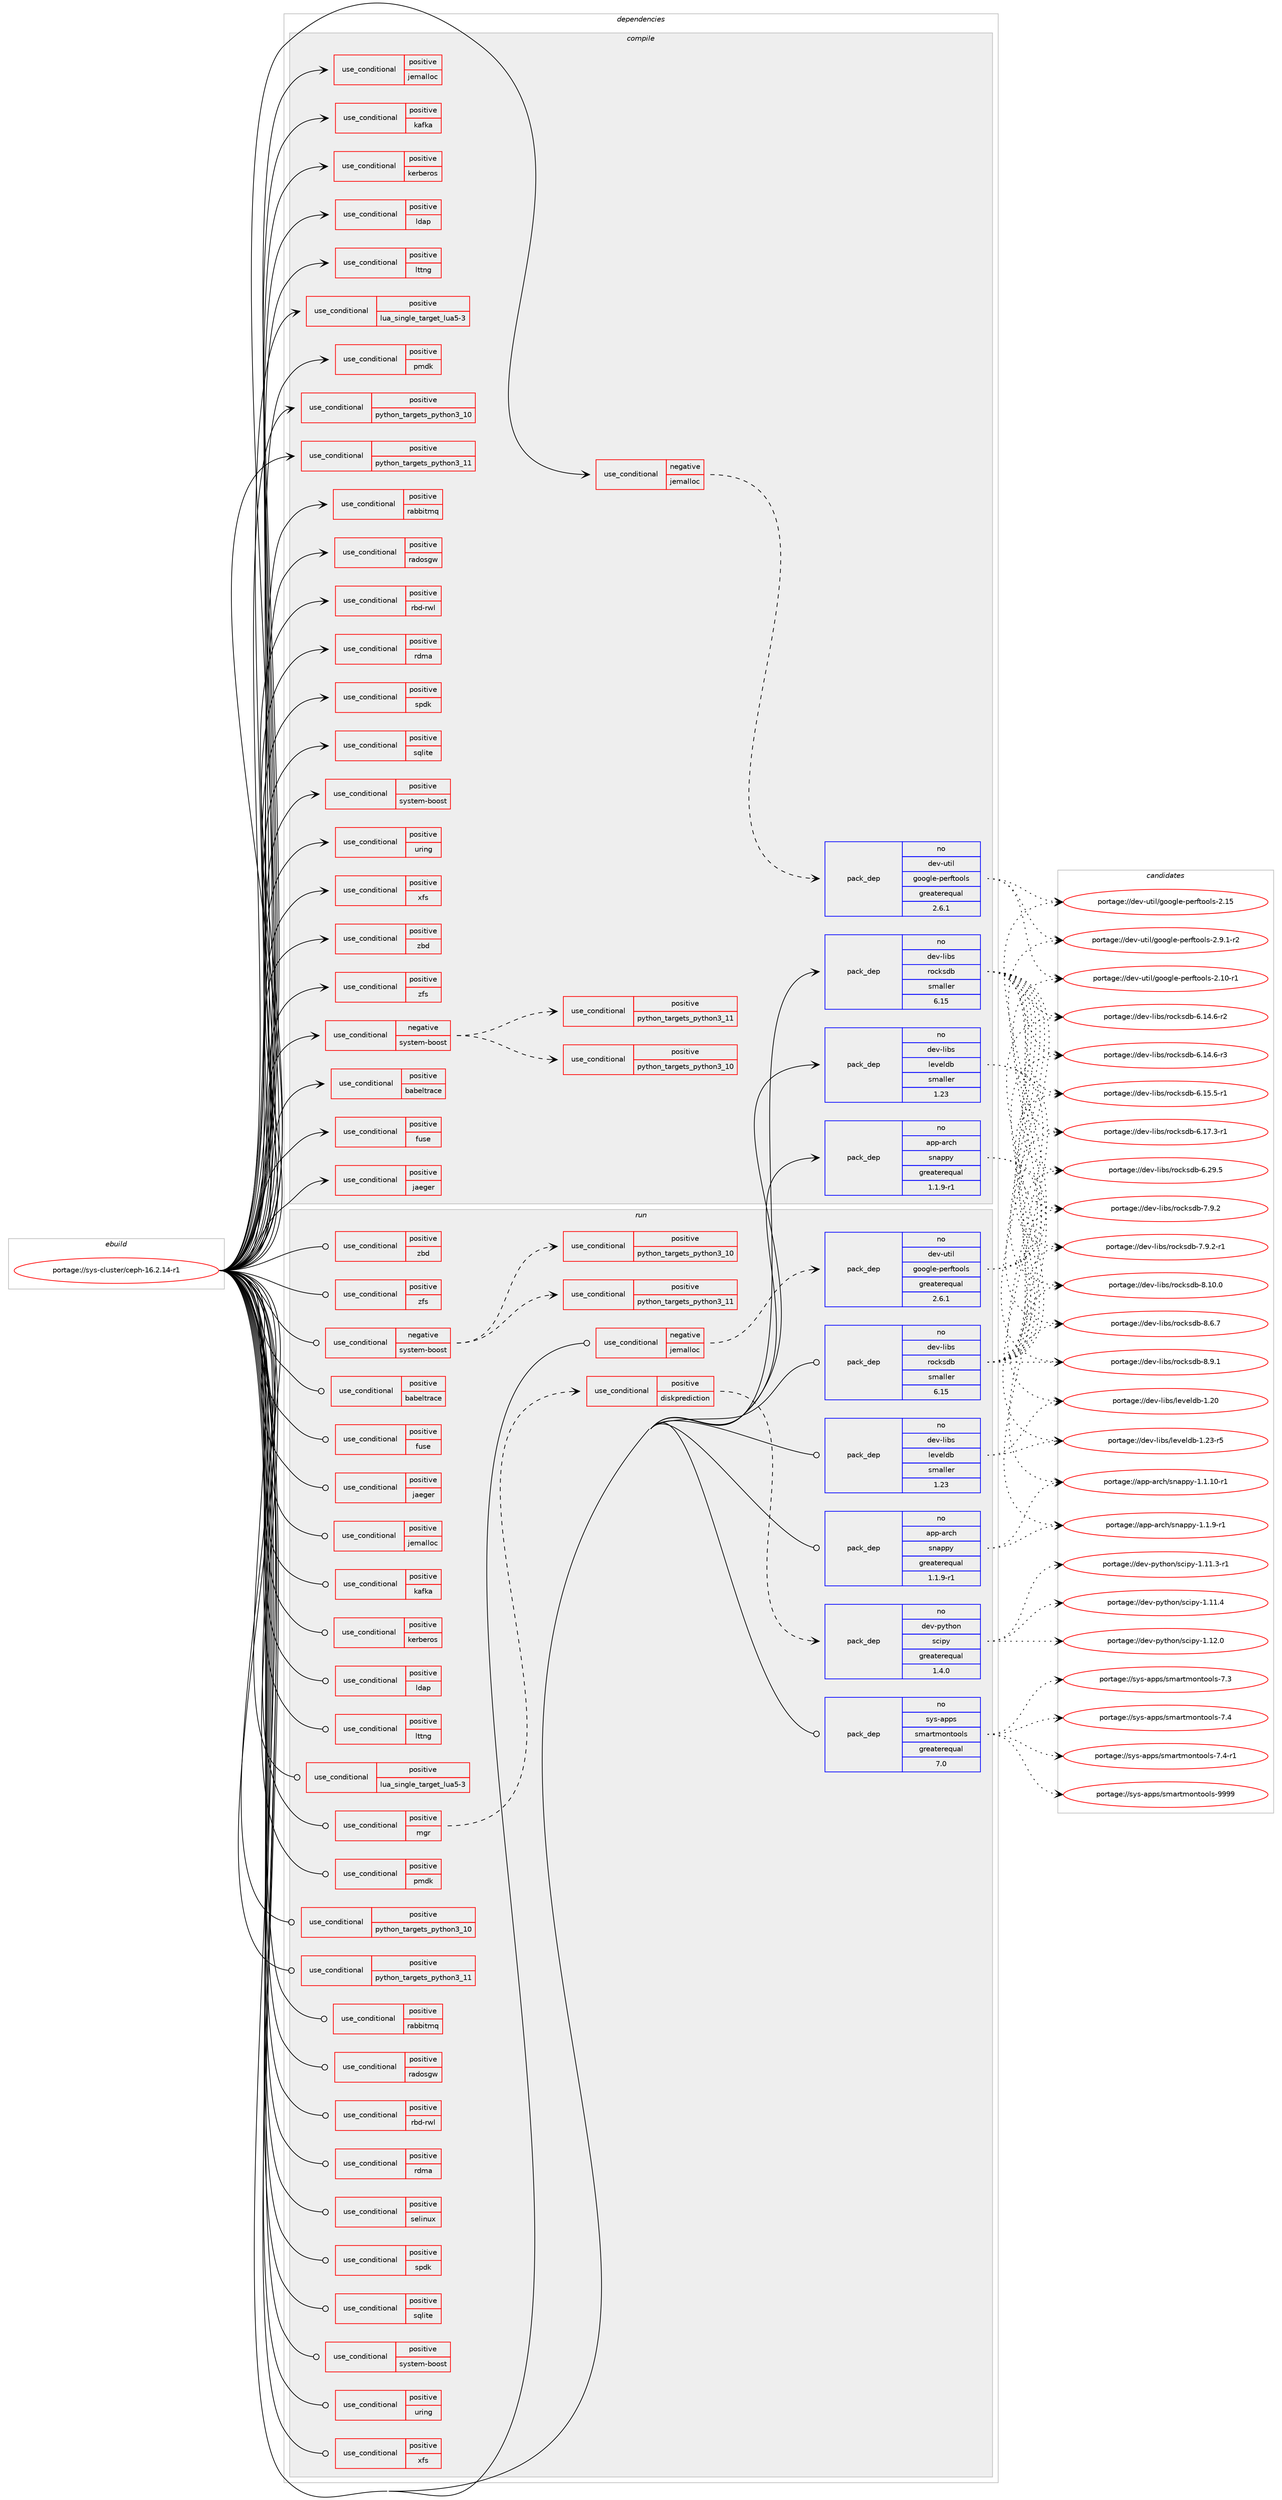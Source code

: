 digraph prolog {

# *************
# Graph options
# *************

newrank=true;
concentrate=true;
compound=true;
graph [rankdir=LR,fontname=Helvetica,fontsize=10,ranksep=1.5];#, ranksep=2.5, nodesep=0.2];
edge  [arrowhead=vee];
node  [fontname=Helvetica,fontsize=10];

# **********
# The ebuild
# **********

subgraph cluster_leftcol {
color=gray;
rank=same;
label=<<i>ebuild</i>>;
id [label="portage://sys-cluster/ceph-16.2.14-r1", color=red, width=4, href="../sys-cluster/ceph-16.2.14-r1.svg"];
}

# ****************
# The dependencies
# ****************

subgraph cluster_midcol {
color=gray;
label=<<i>dependencies</i>>;
subgraph cluster_compile {
fillcolor="#eeeeee";
style=filled;
label=<<i>compile</i>>;
subgraph cond13955 {
dependency20761 [label=<<TABLE BORDER="0" CELLBORDER="1" CELLSPACING="0" CELLPADDING="4"><TR><TD ROWSPAN="3" CELLPADDING="10">use_conditional</TD></TR><TR><TD>negative</TD></TR><TR><TD>jemalloc</TD></TR></TABLE>>, shape=none, color=red];
subgraph pack6614 {
dependency20762 [label=<<TABLE BORDER="0" CELLBORDER="1" CELLSPACING="0" CELLPADDING="4" WIDTH="220"><TR><TD ROWSPAN="6" CELLPADDING="30">pack_dep</TD></TR><TR><TD WIDTH="110">no</TD></TR><TR><TD>dev-util</TD></TR><TR><TD>google-perftools</TD></TR><TR><TD>greaterequal</TD></TR><TR><TD>2.6.1</TD></TR></TABLE>>, shape=none, color=blue];
}
dependency20761:e -> dependency20762:w [weight=20,style="dashed",arrowhead="vee"];
}
id:e -> dependency20761:w [weight=20,style="solid",arrowhead="vee"];
subgraph cond13956 {
dependency20763 [label=<<TABLE BORDER="0" CELLBORDER="1" CELLSPACING="0" CELLPADDING="4"><TR><TD ROWSPAN="3" CELLPADDING="10">use_conditional</TD></TR><TR><TD>negative</TD></TR><TR><TD>system-boost</TD></TR></TABLE>>, shape=none, color=red];
subgraph cond13957 {
dependency20764 [label=<<TABLE BORDER="0" CELLBORDER="1" CELLSPACING="0" CELLPADDING="4"><TR><TD ROWSPAN="3" CELLPADDING="10">use_conditional</TD></TR><TR><TD>positive</TD></TR><TR><TD>python_targets_python3_10</TD></TR></TABLE>>, shape=none, color=red];
# *** BEGIN UNKNOWN DEPENDENCY TYPE (TODO) ***
# dependency20764 -> package_dependency(portage://sys-cluster/ceph-16.2.14-r1,install,no,dev-lang,python,none,[,,],[slot(3.10)],[])
# *** END UNKNOWN DEPENDENCY TYPE (TODO) ***

}
dependency20763:e -> dependency20764:w [weight=20,style="dashed",arrowhead="vee"];
subgraph cond13958 {
dependency20765 [label=<<TABLE BORDER="0" CELLBORDER="1" CELLSPACING="0" CELLPADDING="4"><TR><TD ROWSPAN="3" CELLPADDING="10">use_conditional</TD></TR><TR><TD>positive</TD></TR><TR><TD>python_targets_python3_11</TD></TR></TABLE>>, shape=none, color=red];
# *** BEGIN UNKNOWN DEPENDENCY TYPE (TODO) ***
# dependency20765 -> package_dependency(portage://sys-cluster/ceph-16.2.14-r1,install,no,dev-lang,python,none,[,,],[slot(3.11)],[])
# *** END UNKNOWN DEPENDENCY TYPE (TODO) ***

}
dependency20763:e -> dependency20765:w [weight=20,style="dashed",arrowhead="vee"];
}
id:e -> dependency20763:w [weight=20,style="solid",arrowhead="vee"];
subgraph cond13959 {
dependency20766 [label=<<TABLE BORDER="0" CELLBORDER="1" CELLSPACING="0" CELLPADDING="4"><TR><TD ROWSPAN="3" CELLPADDING="10">use_conditional</TD></TR><TR><TD>positive</TD></TR><TR><TD>babeltrace</TD></TR></TABLE>>, shape=none, color=red];
# *** BEGIN UNKNOWN DEPENDENCY TYPE (TODO) ***
# dependency20766 -> package_dependency(portage://sys-cluster/ceph-16.2.14-r1,install,no,dev-util,babeltrace,none,[,,],[slot(0),subslot(1)],[])
# *** END UNKNOWN DEPENDENCY TYPE (TODO) ***

}
id:e -> dependency20766:w [weight=20,style="solid",arrowhead="vee"];
subgraph cond13960 {
dependency20767 [label=<<TABLE BORDER="0" CELLBORDER="1" CELLSPACING="0" CELLPADDING="4"><TR><TD ROWSPAN="3" CELLPADDING="10">use_conditional</TD></TR><TR><TD>positive</TD></TR><TR><TD>fuse</TD></TR></TABLE>>, shape=none, color=red];
# *** BEGIN UNKNOWN DEPENDENCY TYPE (TODO) ***
# dependency20767 -> package_dependency(portage://sys-cluster/ceph-16.2.14-r1,install,no,sys-fs,fuse,none,[,,],[slot(3),equal],[])
# *** END UNKNOWN DEPENDENCY TYPE (TODO) ***

}
id:e -> dependency20767:w [weight=20,style="solid",arrowhead="vee"];
subgraph cond13961 {
dependency20768 [label=<<TABLE BORDER="0" CELLBORDER="1" CELLSPACING="0" CELLPADDING="4"><TR><TD ROWSPAN="3" CELLPADDING="10">use_conditional</TD></TR><TR><TD>positive</TD></TR><TR><TD>jaeger</TD></TR></TABLE>>, shape=none, color=red];
# *** BEGIN UNKNOWN DEPENDENCY TYPE (TODO) ***
# dependency20768 -> package_dependency(portage://sys-cluster/ceph-16.2.14-r1,install,no,dev-cpp,nlohmann_json,none,[,,],any_same_slot,[])
# *** END UNKNOWN DEPENDENCY TYPE (TODO) ***

}
id:e -> dependency20768:w [weight=20,style="solid",arrowhead="vee"];
subgraph cond13962 {
dependency20769 [label=<<TABLE BORDER="0" CELLBORDER="1" CELLSPACING="0" CELLPADDING="4"><TR><TD ROWSPAN="3" CELLPADDING="10">use_conditional</TD></TR><TR><TD>positive</TD></TR><TR><TD>jemalloc</TD></TR></TABLE>>, shape=none, color=red];
# *** BEGIN UNKNOWN DEPENDENCY TYPE (TODO) ***
# dependency20769 -> package_dependency(portage://sys-cluster/ceph-16.2.14-r1,install,no,dev-libs,jemalloc,none,[,,],any_same_slot,[])
# *** END UNKNOWN DEPENDENCY TYPE (TODO) ***

}
id:e -> dependency20769:w [weight=20,style="solid",arrowhead="vee"];
subgraph cond13963 {
dependency20770 [label=<<TABLE BORDER="0" CELLBORDER="1" CELLSPACING="0" CELLPADDING="4"><TR><TD ROWSPAN="3" CELLPADDING="10">use_conditional</TD></TR><TR><TD>positive</TD></TR><TR><TD>kafka</TD></TR></TABLE>>, shape=none, color=red];
# *** BEGIN UNKNOWN DEPENDENCY TYPE (TODO) ***
# dependency20770 -> package_dependency(portage://sys-cluster/ceph-16.2.14-r1,install,no,dev-libs,librdkafka,none,[,,],any_same_slot,[])
# *** END UNKNOWN DEPENDENCY TYPE (TODO) ***

}
id:e -> dependency20770:w [weight=20,style="solid",arrowhead="vee"];
subgraph cond13964 {
dependency20771 [label=<<TABLE BORDER="0" CELLBORDER="1" CELLSPACING="0" CELLPADDING="4"><TR><TD ROWSPAN="3" CELLPADDING="10">use_conditional</TD></TR><TR><TD>positive</TD></TR><TR><TD>kerberos</TD></TR></TABLE>>, shape=none, color=red];
# *** BEGIN UNKNOWN DEPENDENCY TYPE (TODO) ***
# dependency20771 -> package_dependency(portage://sys-cluster/ceph-16.2.14-r1,install,no,virtual,krb5,none,[,,],[],[])
# *** END UNKNOWN DEPENDENCY TYPE (TODO) ***

}
id:e -> dependency20771:w [weight=20,style="solid",arrowhead="vee"];
subgraph cond13965 {
dependency20772 [label=<<TABLE BORDER="0" CELLBORDER="1" CELLSPACING="0" CELLPADDING="4"><TR><TD ROWSPAN="3" CELLPADDING="10">use_conditional</TD></TR><TR><TD>positive</TD></TR><TR><TD>ldap</TD></TR></TABLE>>, shape=none, color=red];
# *** BEGIN UNKNOWN DEPENDENCY TYPE (TODO) ***
# dependency20772 -> package_dependency(portage://sys-cluster/ceph-16.2.14-r1,install,no,net-nds,openldap,none,[,,],any_same_slot,[])
# *** END UNKNOWN DEPENDENCY TYPE (TODO) ***

}
id:e -> dependency20772:w [weight=20,style="solid",arrowhead="vee"];
subgraph cond13966 {
dependency20773 [label=<<TABLE BORDER="0" CELLBORDER="1" CELLSPACING="0" CELLPADDING="4"><TR><TD ROWSPAN="3" CELLPADDING="10">use_conditional</TD></TR><TR><TD>positive</TD></TR><TR><TD>lttng</TD></TR></TABLE>>, shape=none, color=red];
# *** BEGIN UNKNOWN DEPENDENCY TYPE (TODO) ***
# dependency20773 -> package_dependency(portage://sys-cluster/ceph-16.2.14-r1,install,no,dev-util,lttng-ust,none,[,,],any_same_slot,[])
# *** END UNKNOWN DEPENDENCY TYPE (TODO) ***

}
id:e -> dependency20773:w [weight=20,style="solid",arrowhead="vee"];
subgraph cond13967 {
dependency20774 [label=<<TABLE BORDER="0" CELLBORDER="1" CELLSPACING="0" CELLPADDING="4"><TR><TD ROWSPAN="3" CELLPADDING="10">use_conditional</TD></TR><TR><TD>positive</TD></TR><TR><TD>lua_single_target_lua5-3</TD></TR></TABLE>>, shape=none, color=red];
# *** BEGIN UNKNOWN DEPENDENCY TYPE (TODO) ***
# dependency20774 -> package_dependency(portage://sys-cluster/ceph-16.2.14-r1,install,no,dev-lang,lua,none,[,,],[slot(5.3)],[])
# *** END UNKNOWN DEPENDENCY TYPE (TODO) ***

}
id:e -> dependency20774:w [weight=20,style="solid",arrowhead="vee"];
subgraph cond13968 {
dependency20775 [label=<<TABLE BORDER="0" CELLBORDER="1" CELLSPACING="0" CELLPADDING="4"><TR><TD ROWSPAN="3" CELLPADDING="10">use_conditional</TD></TR><TR><TD>positive</TD></TR><TR><TD>pmdk</TD></TR></TABLE>>, shape=none, color=red];
# *** BEGIN UNKNOWN DEPENDENCY TYPE (TODO) ***
# dependency20775 -> package_dependency(portage://sys-cluster/ceph-16.2.14-r1,install,no,dev-libs,pmdk,none,[,,],any_same_slot,[])
# *** END UNKNOWN DEPENDENCY TYPE (TODO) ***

}
id:e -> dependency20775:w [weight=20,style="solid",arrowhead="vee"];
subgraph cond13969 {
dependency20776 [label=<<TABLE BORDER="0" CELLBORDER="1" CELLSPACING="0" CELLPADDING="4"><TR><TD ROWSPAN="3" CELLPADDING="10">use_conditional</TD></TR><TR><TD>positive</TD></TR><TR><TD>python_targets_python3_10</TD></TR></TABLE>>, shape=none, color=red];
# *** BEGIN UNKNOWN DEPENDENCY TYPE (TODO) ***
# dependency20776 -> package_dependency(portage://sys-cluster/ceph-16.2.14-r1,install,no,dev-lang,python,none,[,,],[slot(3.10)],[])
# *** END UNKNOWN DEPENDENCY TYPE (TODO) ***

}
id:e -> dependency20776:w [weight=20,style="solid",arrowhead="vee"];
subgraph cond13970 {
dependency20777 [label=<<TABLE BORDER="0" CELLBORDER="1" CELLSPACING="0" CELLPADDING="4"><TR><TD ROWSPAN="3" CELLPADDING="10">use_conditional</TD></TR><TR><TD>positive</TD></TR><TR><TD>python_targets_python3_11</TD></TR></TABLE>>, shape=none, color=red];
# *** BEGIN UNKNOWN DEPENDENCY TYPE (TODO) ***
# dependency20777 -> package_dependency(portage://sys-cluster/ceph-16.2.14-r1,install,no,dev-lang,python,none,[,,],[slot(3.11)],[])
# *** END UNKNOWN DEPENDENCY TYPE (TODO) ***

}
id:e -> dependency20777:w [weight=20,style="solid",arrowhead="vee"];
subgraph cond13971 {
dependency20778 [label=<<TABLE BORDER="0" CELLBORDER="1" CELLSPACING="0" CELLPADDING="4"><TR><TD ROWSPAN="3" CELLPADDING="10">use_conditional</TD></TR><TR><TD>positive</TD></TR><TR><TD>rabbitmq</TD></TR></TABLE>>, shape=none, color=red];
# *** BEGIN UNKNOWN DEPENDENCY TYPE (TODO) ***
# dependency20778 -> package_dependency(portage://sys-cluster/ceph-16.2.14-r1,install,no,net-libs,rabbitmq-c,none,[,,],any_same_slot,[])
# *** END UNKNOWN DEPENDENCY TYPE (TODO) ***

}
id:e -> dependency20778:w [weight=20,style="solid",arrowhead="vee"];
subgraph cond13972 {
dependency20779 [label=<<TABLE BORDER="0" CELLBORDER="1" CELLSPACING="0" CELLPADDING="4"><TR><TD ROWSPAN="3" CELLPADDING="10">use_conditional</TD></TR><TR><TD>positive</TD></TR><TR><TD>radosgw</TD></TR></TABLE>>, shape=none, color=red];
# *** BEGIN UNKNOWN DEPENDENCY TYPE (TODO) ***
# dependency20779 -> package_dependency(portage://sys-cluster/ceph-16.2.14-r1,install,no,dev-libs,icu,none,[,,],any_same_slot,[])
# *** END UNKNOWN DEPENDENCY TYPE (TODO) ***

# *** BEGIN UNKNOWN DEPENDENCY TYPE (TODO) ***
# dependency20779 -> package_dependency(portage://sys-cluster/ceph-16.2.14-r1,install,no,dev-libs,expat,none,[,,],any_same_slot,[])
# *** END UNKNOWN DEPENDENCY TYPE (TODO) ***

# *** BEGIN UNKNOWN DEPENDENCY TYPE (TODO) ***
# dependency20779 -> package_dependency(portage://sys-cluster/ceph-16.2.14-r1,install,no,net-misc,curl,none,[,,],any_same_slot,[use(enable(curl_ssl_openssl),none)])
# *** END UNKNOWN DEPENDENCY TYPE (TODO) ***

}
id:e -> dependency20779:w [weight=20,style="solid",arrowhead="vee"];
subgraph cond13973 {
dependency20780 [label=<<TABLE BORDER="0" CELLBORDER="1" CELLSPACING="0" CELLPADDING="4"><TR><TD ROWSPAN="3" CELLPADDING="10">use_conditional</TD></TR><TR><TD>positive</TD></TR><TR><TD>rbd-rwl</TD></TR></TABLE>>, shape=none, color=red];
# *** BEGIN UNKNOWN DEPENDENCY TYPE (TODO) ***
# dependency20780 -> package_dependency(portage://sys-cluster/ceph-16.2.14-r1,install,no,dev-libs,pmdk,none,[,,],any_same_slot,[])
# *** END UNKNOWN DEPENDENCY TYPE (TODO) ***

}
id:e -> dependency20780:w [weight=20,style="solid",arrowhead="vee"];
subgraph cond13974 {
dependency20781 [label=<<TABLE BORDER="0" CELLBORDER="1" CELLSPACING="0" CELLPADDING="4"><TR><TD ROWSPAN="3" CELLPADDING="10">use_conditional</TD></TR><TR><TD>positive</TD></TR><TR><TD>rdma</TD></TR></TABLE>>, shape=none, color=red];
# *** BEGIN UNKNOWN DEPENDENCY TYPE (TODO) ***
# dependency20781 -> package_dependency(portage://sys-cluster/ceph-16.2.14-r1,install,no,sys-cluster,rdma-core,none,[,,],any_same_slot,[])
# *** END UNKNOWN DEPENDENCY TYPE (TODO) ***

}
id:e -> dependency20781:w [weight=20,style="solid",arrowhead="vee"];
subgraph cond13975 {
dependency20782 [label=<<TABLE BORDER="0" CELLBORDER="1" CELLSPACING="0" CELLPADDING="4"><TR><TD ROWSPAN="3" CELLPADDING="10">use_conditional</TD></TR><TR><TD>positive</TD></TR><TR><TD>spdk</TD></TR></TABLE>>, shape=none, color=red];
# *** BEGIN UNKNOWN DEPENDENCY TYPE (TODO) ***
# dependency20782 -> package_dependency(portage://sys-cluster/ceph-16.2.14-r1,install,no,dev-util,cunit,none,[,,],[],[])
# *** END UNKNOWN DEPENDENCY TYPE (TODO) ***

}
id:e -> dependency20782:w [weight=20,style="solid",arrowhead="vee"];
subgraph cond13976 {
dependency20783 [label=<<TABLE BORDER="0" CELLBORDER="1" CELLSPACING="0" CELLPADDING="4"><TR><TD ROWSPAN="3" CELLPADDING="10">use_conditional</TD></TR><TR><TD>positive</TD></TR><TR><TD>sqlite</TD></TR></TABLE>>, shape=none, color=red];
# *** BEGIN UNKNOWN DEPENDENCY TYPE (TODO) ***
# dependency20783 -> package_dependency(portage://sys-cluster/ceph-16.2.14-r1,install,no,dev-db,sqlite,none,[,,],any_same_slot,[])
# *** END UNKNOWN DEPENDENCY TYPE (TODO) ***

}
id:e -> dependency20783:w [weight=20,style="solid",arrowhead="vee"];
subgraph cond13977 {
dependency20784 [label=<<TABLE BORDER="0" CELLBORDER="1" CELLSPACING="0" CELLPADDING="4"><TR><TD ROWSPAN="3" CELLPADDING="10">use_conditional</TD></TR><TR><TD>positive</TD></TR><TR><TD>system-boost</TD></TR></TABLE>>, shape=none, color=red];
# *** BEGIN UNKNOWN DEPENDENCY TYPE (TODO) ***
# dependency20784 -> package_dependency(portage://sys-cluster/ceph-16.2.14-r1,install,no,dev-libs,boost,none,[,,],any_same_slot,[use(enable(context),none),use(enable(python),none),use(optenable(python_targets_python3_10),negative),use(optenable(python_targets_python3_11),negative),use(enable(zlib),none)])
# *** END UNKNOWN DEPENDENCY TYPE (TODO) ***

}
id:e -> dependency20784:w [weight=20,style="solid",arrowhead="vee"];
subgraph cond13978 {
dependency20785 [label=<<TABLE BORDER="0" CELLBORDER="1" CELLSPACING="0" CELLPADDING="4"><TR><TD ROWSPAN="3" CELLPADDING="10">use_conditional</TD></TR><TR><TD>positive</TD></TR><TR><TD>uring</TD></TR></TABLE>>, shape=none, color=red];
# *** BEGIN UNKNOWN DEPENDENCY TYPE (TODO) ***
# dependency20785 -> package_dependency(portage://sys-cluster/ceph-16.2.14-r1,install,no,sys-libs,liburing,none,[,,],any_same_slot,[])
# *** END UNKNOWN DEPENDENCY TYPE (TODO) ***

}
id:e -> dependency20785:w [weight=20,style="solid",arrowhead="vee"];
subgraph cond13979 {
dependency20786 [label=<<TABLE BORDER="0" CELLBORDER="1" CELLSPACING="0" CELLPADDING="4"><TR><TD ROWSPAN="3" CELLPADDING="10">use_conditional</TD></TR><TR><TD>positive</TD></TR><TR><TD>xfs</TD></TR></TABLE>>, shape=none, color=red];
# *** BEGIN UNKNOWN DEPENDENCY TYPE (TODO) ***
# dependency20786 -> package_dependency(portage://sys-cluster/ceph-16.2.14-r1,install,no,sys-fs,xfsprogs,none,[,,],any_same_slot,[])
# *** END UNKNOWN DEPENDENCY TYPE (TODO) ***

}
id:e -> dependency20786:w [weight=20,style="solid",arrowhead="vee"];
subgraph cond13980 {
dependency20787 [label=<<TABLE BORDER="0" CELLBORDER="1" CELLSPACING="0" CELLPADDING="4"><TR><TD ROWSPAN="3" CELLPADDING="10">use_conditional</TD></TR><TR><TD>positive</TD></TR><TR><TD>zbd</TD></TR></TABLE>>, shape=none, color=red];
# *** BEGIN UNKNOWN DEPENDENCY TYPE (TODO) ***
# dependency20787 -> package_dependency(portage://sys-cluster/ceph-16.2.14-r1,install,no,sys-block,libzbd,none,[,,],any_same_slot,[])
# *** END UNKNOWN DEPENDENCY TYPE (TODO) ***

}
id:e -> dependency20787:w [weight=20,style="solid",arrowhead="vee"];
subgraph cond13981 {
dependency20788 [label=<<TABLE BORDER="0" CELLBORDER="1" CELLSPACING="0" CELLPADDING="4"><TR><TD ROWSPAN="3" CELLPADDING="10">use_conditional</TD></TR><TR><TD>positive</TD></TR><TR><TD>zfs</TD></TR></TABLE>>, shape=none, color=red];
# *** BEGIN UNKNOWN DEPENDENCY TYPE (TODO) ***
# dependency20788 -> package_dependency(portage://sys-cluster/ceph-16.2.14-r1,install,no,sys-fs,zfs,none,[,,],any_same_slot,[])
# *** END UNKNOWN DEPENDENCY TYPE (TODO) ***

}
id:e -> dependency20788:w [weight=20,style="solid",arrowhead="vee"];
# *** BEGIN UNKNOWN DEPENDENCY TYPE (TODO) ***
# id -> package_dependency(portage://sys-cluster/ceph-16.2.14-r1,install,no,acct-group,ceph,none,[,,],[],[])
# *** END UNKNOWN DEPENDENCY TYPE (TODO) ***

# *** BEGIN UNKNOWN DEPENDENCY TYPE (TODO) ***
# id -> package_dependency(portage://sys-cluster/ceph-16.2.14-r1,install,no,acct-user,ceph,none,[,,],[],[])
# *** END UNKNOWN DEPENDENCY TYPE (TODO) ***

# *** BEGIN UNKNOWN DEPENDENCY TYPE (TODO) ***
# id -> package_dependency(portage://sys-cluster/ceph-16.2.14-r1,install,no,app-arch,bzip2,none,[,,],any_same_slot,[])
# *** END UNKNOWN DEPENDENCY TYPE (TODO) ***

# *** BEGIN UNKNOWN DEPENDENCY TYPE (TODO) ***
# id -> package_dependency(portage://sys-cluster/ceph-16.2.14-r1,install,no,app-arch,lz4,none,[,,],any_same_slot,[])
# *** END UNKNOWN DEPENDENCY TYPE (TODO) ***

subgraph pack6615 {
dependency20789 [label=<<TABLE BORDER="0" CELLBORDER="1" CELLSPACING="0" CELLPADDING="4" WIDTH="220"><TR><TD ROWSPAN="6" CELLPADDING="30">pack_dep</TD></TR><TR><TD WIDTH="110">no</TD></TR><TR><TD>app-arch</TD></TR><TR><TD>snappy</TD></TR><TR><TD>greaterequal</TD></TR><TR><TD>1.1.9-r1</TD></TR></TABLE>>, shape=none, color=blue];
}
id:e -> dependency20789:w [weight=20,style="solid",arrowhead="vee"];
# *** BEGIN UNKNOWN DEPENDENCY TYPE (TODO) ***
# id -> package_dependency(portage://sys-cluster/ceph-16.2.14-r1,install,no,app-arch,snappy,none,[,,],any_same_slot,[])
# *** END UNKNOWN DEPENDENCY TYPE (TODO) ***

# *** BEGIN UNKNOWN DEPENDENCY TYPE (TODO) ***
# id -> package_dependency(portage://sys-cluster/ceph-16.2.14-r1,install,no,app-arch,zstd,none,[,,],any_same_slot,[])
# *** END UNKNOWN DEPENDENCY TYPE (TODO) ***

# *** BEGIN UNKNOWN DEPENDENCY TYPE (TODO) ***
# id -> package_dependency(portage://sys-cluster/ceph-16.2.14-r1,install,no,app-misc,jq,none,[,,],any_same_slot,[])
# *** END UNKNOWN DEPENDENCY TYPE (TODO) ***

# *** BEGIN UNKNOWN DEPENDENCY TYPE (TODO) ***
# id -> package_dependency(portage://sys-cluster/ceph-16.2.14-r1,install,no,app-shells,bash,none,[,,],[slot(0)],[])
# *** END UNKNOWN DEPENDENCY TYPE (TODO) ***

# *** BEGIN UNKNOWN DEPENDENCY TYPE (TODO) ***
# id -> package_dependency(portage://sys-cluster/ceph-16.2.14-r1,install,no,dev-cpp,gflags,none,[,,],any_same_slot,[])
# *** END UNKNOWN DEPENDENCY TYPE (TODO) ***

# *** BEGIN UNKNOWN DEPENDENCY TYPE (TODO) ***
# id -> package_dependency(portage://sys-cluster/ceph-16.2.14-r1,install,no,dev-cpp,yaml-cpp,none,[,,],any_same_slot,[])
# *** END UNKNOWN DEPENDENCY TYPE (TODO) ***

subgraph pack6616 {
dependency20790 [label=<<TABLE BORDER="0" CELLBORDER="1" CELLSPACING="0" CELLPADDING="4" WIDTH="220"><TR><TD ROWSPAN="6" CELLPADDING="30">pack_dep</TD></TR><TR><TD WIDTH="110">no</TD></TR><TR><TD>dev-libs</TD></TR><TR><TD>leveldb</TD></TR><TR><TD>smaller</TD></TR><TR><TD>1.23</TD></TR></TABLE>>, shape=none, color=blue];
}
id:e -> dependency20790:w [weight=20,style="solid",arrowhead="vee"];
# *** BEGIN UNKNOWN DEPENDENCY TYPE (TODO) ***
# id -> package_dependency(portage://sys-cluster/ceph-16.2.14-r1,install,no,dev-libs,libaio,none,[,,],any_same_slot,[])
# *** END UNKNOWN DEPENDENCY TYPE (TODO) ***

# *** BEGIN UNKNOWN DEPENDENCY TYPE (TODO) ***
# id -> package_dependency(portage://sys-cluster/ceph-16.2.14-r1,install,no,dev-libs,libevent,none,[,,],any_same_slot,[])
# *** END UNKNOWN DEPENDENCY TYPE (TODO) ***

# *** BEGIN UNKNOWN DEPENDENCY TYPE (TODO) ***
# id -> package_dependency(portage://sys-cluster/ceph-16.2.14-r1,install,no,dev-libs,libnl,none,[,,],[slot(3),equal],[])
# *** END UNKNOWN DEPENDENCY TYPE (TODO) ***

# *** BEGIN UNKNOWN DEPENDENCY TYPE (TODO) ***
# id -> package_dependency(portage://sys-cluster/ceph-16.2.14-r1,install,no,dev-libs,libxml2,none,[,,],any_same_slot,[])
# *** END UNKNOWN DEPENDENCY TYPE (TODO) ***

# *** BEGIN UNKNOWN DEPENDENCY TYPE (TODO) ***
# id -> package_dependency(portage://sys-cluster/ceph-16.2.14-r1,install,no,dev-libs,nss,none,[,,],any_same_slot,[])
# *** END UNKNOWN DEPENDENCY TYPE (TODO) ***

# *** BEGIN UNKNOWN DEPENDENCY TYPE (TODO) ***
# id -> package_dependency(portage://sys-cluster/ceph-16.2.14-r1,install,no,dev-libs,openssl,none,[,,],any_same_slot,[])
# *** END UNKNOWN DEPENDENCY TYPE (TODO) ***

# *** BEGIN UNKNOWN DEPENDENCY TYPE (TODO) ***
# id -> package_dependency(portage://sys-cluster/ceph-16.2.14-r1,install,no,dev-libs,protobuf,none,[,,],any_same_slot,[])
# *** END UNKNOWN DEPENDENCY TYPE (TODO) ***

subgraph pack6617 {
dependency20791 [label=<<TABLE BORDER="0" CELLBORDER="1" CELLSPACING="0" CELLPADDING="4" WIDTH="220"><TR><TD ROWSPAN="6" CELLPADDING="30">pack_dep</TD></TR><TR><TD WIDTH="110">no</TD></TR><TR><TD>dev-libs</TD></TR><TR><TD>rocksdb</TD></TR><TR><TD>smaller</TD></TR><TR><TD>6.15</TD></TR></TABLE>>, shape=none, color=blue];
}
id:e -> dependency20791:w [weight=20,style="solid",arrowhead="vee"];
# *** BEGIN UNKNOWN DEPENDENCY TYPE (TODO) ***
# id -> package_dependency(portage://sys-cluster/ceph-16.2.14-r1,install,no,dev-libs,xmlsec,none,[,,],any_same_slot,[use(enable(openssl),none)])
# *** END UNKNOWN DEPENDENCY TYPE (TODO) ***

# *** BEGIN UNKNOWN DEPENDENCY TYPE (TODO) ***
# id -> package_dependency(portage://sys-cluster/ceph-16.2.14-r1,install,no,net-dns,c-ares,none,[,,],any_same_slot,[])
# *** END UNKNOWN DEPENDENCY TYPE (TODO) ***

# *** BEGIN UNKNOWN DEPENDENCY TYPE (TODO) ***
# id -> package_dependency(portage://sys-cluster/ceph-16.2.14-r1,install,no,net-libs,gnutls,none,[,,],any_same_slot,[])
# *** END UNKNOWN DEPENDENCY TYPE (TODO) ***

# *** BEGIN UNKNOWN DEPENDENCY TYPE (TODO) ***
# id -> package_dependency(portage://sys-cluster/ceph-16.2.14-r1,install,no,sys-apps,coreutils,none,[,,],[],[])
# *** END UNKNOWN DEPENDENCY TYPE (TODO) ***

# *** BEGIN UNKNOWN DEPENDENCY TYPE (TODO) ***
# id -> package_dependency(portage://sys-cluster/ceph-16.2.14-r1,install,no,sys-apps,hwloc,none,[,,],any_same_slot,[])
# *** END UNKNOWN DEPENDENCY TYPE (TODO) ***

# *** BEGIN UNKNOWN DEPENDENCY TYPE (TODO) ***
# id -> package_dependency(portage://sys-cluster/ceph-16.2.14-r1,install,no,sys-apps,keyutils,none,[,,],any_same_slot,[])
# *** END UNKNOWN DEPENDENCY TYPE (TODO) ***

# *** BEGIN UNKNOWN DEPENDENCY TYPE (TODO) ***
# id -> package_dependency(portage://sys-cluster/ceph-16.2.14-r1,install,no,sys-apps,util-linux,none,[,,],[],[])
# *** END UNKNOWN DEPENDENCY TYPE (TODO) ***

# *** BEGIN UNKNOWN DEPENDENCY TYPE (TODO) ***
# id -> package_dependency(portage://sys-cluster/ceph-16.2.14-r1,install,no,sys-apps,util-linux,none,[,,],any_same_slot,[])
# *** END UNKNOWN DEPENDENCY TYPE (TODO) ***

# *** BEGIN UNKNOWN DEPENDENCY TYPE (TODO) ***
# id -> package_dependency(portage://sys-cluster/ceph-16.2.14-r1,install,no,sys-auth,oath-toolkit,none,[,,],any_same_slot,[])
# *** END UNKNOWN DEPENDENCY TYPE (TODO) ***

# *** BEGIN UNKNOWN DEPENDENCY TYPE (TODO) ***
# id -> package_dependency(portage://sys-cluster/ceph-16.2.14-r1,install,no,sys-libs,libcap-ng,none,[,,],any_same_slot,[])
# *** END UNKNOWN DEPENDENCY TYPE (TODO) ***

# *** BEGIN UNKNOWN DEPENDENCY TYPE (TODO) ***
# id -> package_dependency(portage://sys-cluster/ceph-16.2.14-r1,install,no,sys-libs,ncurses,none,[,,],[slot(0),equal],[])
# *** END UNKNOWN DEPENDENCY TYPE (TODO) ***

# *** BEGIN UNKNOWN DEPENDENCY TYPE (TODO) ***
# id -> package_dependency(portage://sys-cluster/ceph-16.2.14-r1,install,no,sys-libs,zlib,none,[,,],any_same_slot,[])
# *** END UNKNOWN DEPENDENCY TYPE (TODO) ***

# *** BEGIN UNKNOWN DEPENDENCY TYPE (TODO) ***
# id -> package_dependency(portage://sys-cluster/ceph-16.2.14-r1,install,no,sys-process,numactl,none,[,,],any_same_slot,[])
# *** END UNKNOWN DEPENDENCY TYPE (TODO) ***

# *** BEGIN UNKNOWN DEPENDENCY TYPE (TODO) ***
# id -> package_dependency(portage://sys-cluster/ceph-16.2.14-r1,install,no,virtual,libcrypt,none,[,,],any_same_slot,[])
# *** END UNKNOWN DEPENDENCY TYPE (TODO) ***

# *** BEGIN UNKNOWN DEPENDENCY TYPE (TODO) ***
# id -> package_dependency(portage://sys-cluster/ceph-16.2.14-r1,install,no,virtual,libudev,none,[,,],any_same_slot,[])
# *** END UNKNOWN DEPENDENCY TYPE (TODO) ***

# *** BEGIN UNKNOWN DEPENDENCY TYPE (TODO) ***
# id -> package_dependency(portage://sys-cluster/ceph-16.2.14-r1,install,no,x11-libs,libpciaccess,none,[,,],any_same_slot,[])
# *** END UNKNOWN DEPENDENCY TYPE (TODO) ***

}
subgraph cluster_compileandrun {
fillcolor="#eeeeee";
style=filled;
label=<<i>compile and run</i>>;
}
subgraph cluster_run {
fillcolor="#eeeeee";
style=filled;
label=<<i>run</i>>;
subgraph cond13982 {
dependency20792 [label=<<TABLE BORDER="0" CELLBORDER="1" CELLSPACING="0" CELLPADDING="4"><TR><TD ROWSPAN="3" CELLPADDING="10">use_conditional</TD></TR><TR><TD>negative</TD></TR><TR><TD>jemalloc</TD></TR></TABLE>>, shape=none, color=red];
subgraph pack6618 {
dependency20793 [label=<<TABLE BORDER="0" CELLBORDER="1" CELLSPACING="0" CELLPADDING="4" WIDTH="220"><TR><TD ROWSPAN="6" CELLPADDING="30">pack_dep</TD></TR><TR><TD WIDTH="110">no</TD></TR><TR><TD>dev-util</TD></TR><TR><TD>google-perftools</TD></TR><TR><TD>greaterequal</TD></TR><TR><TD>2.6.1</TD></TR></TABLE>>, shape=none, color=blue];
}
dependency20792:e -> dependency20793:w [weight=20,style="dashed",arrowhead="vee"];
}
id:e -> dependency20792:w [weight=20,style="solid",arrowhead="odot"];
subgraph cond13983 {
dependency20794 [label=<<TABLE BORDER="0" CELLBORDER="1" CELLSPACING="0" CELLPADDING="4"><TR><TD ROWSPAN="3" CELLPADDING="10">use_conditional</TD></TR><TR><TD>negative</TD></TR><TR><TD>system-boost</TD></TR></TABLE>>, shape=none, color=red];
subgraph cond13984 {
dependency20795 [label=<<TABLE BORDER="0" CELLBORDER="1" CELLSPACING="0" CELLPADDING="4"><TR><TD ROWSPAN="3" CELLPADDING="10">use_conditional</TD></TR><TR><TD>positive</TD></TR><TR><TD>python_targets_python3_10</TD></TR></TABLE>>, shape=none, color=red];
# *** BEGIN UNKNOWN DEPENDENCY TYPE (TODO) ***
# dependency20795 -> package_dependency(portage://sys-cluster/ceph-16.2.14-r1,run,no,dev-lang,python,none,[,,],[slot(3.10)],[])
# *** END UNKNOWN DEPENDENCY TYPE (TODO) ***

}
dependency20794:e -> dependency20795:w [weight=20,style="dashed",arrowhead="vee"];
subgraph cond13985 {
dependency20796 [label=<<TABLE BORDER="0" CELLBORDER="1" CELLSPACING="0" CELLPADDING="4"><TR><TD ROWSPAN="3" CELLPADDING="10">use_conditional</TD></TR><TR><TD>positive</TD></TR><TR><TD>python_targets_python3_11</TD></TR></TABLE>>, shape=none, color=red];
# *** BEGIN UNKNOWN DEPENDENCY TYPE (TODO) ***
# dependency20796 -> package_dependency(portage://sys-cluster/ceph-16.2.14-r1,run,no,dev-lang,python,none,[,,],[slot(3.11)],[])
# *** END UNKNOWN DEPENDENCY TYPE (TODO) ***

}
dependency20794:e -> dependency20796:w [weight=20,style="dashed",arrowhead="vee"];
}
id:e -> dependency20794:w [weight=20,style="solid",arrowhead="odot"];
subgraph cond13986 {
dependency20797 [label=<<TABLE BORDER="0" CELLBORDER="1" CELLSPACING="0" CELLPADDING="4"><TR><TD ROWSPAN="3" CELLPADDING="10">use_conditional</TD></TR><TR><TD>positive</TD></TR><TR><TD>babeltrace</TD></TR></TABLE>>, shape=none, color=red];
# *** BEGIN UNKNOWN DEPENDENCY TYPE (TODO) ***
# dependency20797 -> package_dependency(portage://sys-cluster/ceph-16.2.14-r1,run,no,dev-util,babeltrace,none,[,,],[slot(0),subslot(1)],[])
# *** END UNKNOWN DEPENDENCY TYPE (TODO) ***

}
id:e -> dependency20797:w [weight=20,style="solid",arrowhead="odot"];
subgraph cond13987 {
dependency20798 [label=<<TABLE BORDER="0" CELLBORDER="1" CELLSPACING="0" CELLPADDING="4"><TR><TD ROWSPAN="3" CELLPADDING="10">use_conditional</TD></TR><TR><TD>positive</TD></TR><TR><TD>fuse</TD></TR></TABLE>>, shape=none, color=red];
# *** BEGIN UNKNOWN DEPENDENCY TYPE (TODO) ***
# dependency20798 -> package_dependency(portage://sys-cluster/ceph-16.2.14-r1,run,no,sys-fs,fuse,none,[,,],[slot(3),equal],[])
# *** END UNKNOWN DEPENDENCY TYPE (TODO) ***

}
id:e -> dependency20798:w [weight=20,style="solid",arrowhead="odot"];
subgraph cond13988 {
dependency20799 [label=<<TABLE BORDER="0" CELLBORDER="1" CELLSPACING="0" CELLPADDING="4"><TR><TD ROWSPAN="3" CELLPADDING="10">use_conditional</TD></TR><TR><TD>positive</TD></TR><TR><TD>jaeger</TD></TR></TABLE>>, shape=none, color=red];
# *** BEGIN UNKNOWN DEPENDENCY TYPE (TODO) ***
# dependency20799 -> package_dependency(portage://sys-cluster/ceph-16.2.14-r1,run,no,dev-cpp,nlohmann_json,none,[,,],any_same_slot,[])
# *** END UNKNOWN DEPENDENCY TYPE (TODO) ***

}
id:e -> dependency20799:w [weight=20,style="solid",arrowhead="odot"];
subgraph cond13989 {
dependency20800 [label=<<TABLE BORDER="0" CELLBORDER="1" CELLSPACING="0" CELLPADDING="4"><TR><TD ROWSPAN="3" CELLPADDING="10">use_conditional</TD></TR><TR><TD>positive</TD></TR><TR><TD>jemalloc</TD></TR></TABLE>>, shape=none, color=red];
# *** BEGIN UNKNOWN DEPENDENCY TYPE (TODO) ***
# dependency20800 -> package_dependency(portage://sys-cluster/ceph-16.2.14-r1,run,no,dev-libs,jemalloc,none,[,,],any_same_slot,[])
# *** END UNKNOWN DEPENDENCY TYPE (TODO) ***

}
id:e -> dependency20800:w [weight=20,style="solid",arrowhead="odot"];
subgraph cond13990 {
dependency20801 [label=<<TABLE BORDER="0" CELLBORDER="1" CELLSPACING="0" CELLPADDING="4"><TR><TD ROWSPAN="3" CELLPADDING="10">use_conditional</TD></TR><TR><TD>positive</TD></TR><TR><TD>kafka</TD></TR></TABLE>>, shape=none, color=red];
# *** BEGIN UNKNOWN DEPENDENCY TYPE (TODO) ***
# dependency20801 -> package_dependency(portage://sys-cluster/ceph-16.2.14-r1,run,no,dev-libs,librdkafka,none,[,,],any_same_slot,[])
# *** END UNKNOWN DEPENDENCY TYPE (TODO) ***

}
id:e -> dependency20801:w [weight=20,style="solid",arrowhead="odot"];
subgraph cond13991 {
dependency20802 [label=<<TABLE BORDER="0" CELLBORDER="1" CELLSPACING="0" CELLPADDING="4"><TR><TD ROWSPAN="3" CELLPADDING="10">use_conditional</TD></TR><TR><TD>positive</TD></TR><TR><TD>kerberos</TD></TR></TABLE>>, shape=none, color=red];
# *** BEGIN UNKNOWN DEPENDENCY TYPE (TODO) ***
# dependency20802 -> package_dependency(portage://sys-cluster/ceph-16.2.14-r1,run,no,virtual,krb5,none,[,,],[],[])
# *** END UNKNOWN DEPENDENCY TYPE (TODO) ***

}
id:e -> dependency20802:w [weight=20,style="solid",arrowhead="odot"];
subgraph cond13992 {
dependency20803 [label=<<TABLE BORDER="0" CELLBORDER="1" CELLSPACING="0" CELLPADDING="4"><TR><TD ROWSPAN="3" CELLPADDING="10">use_conditional</TD></TR><TR><TD>positive</TD></TR><TR><TD>ldap</TD></TR></TABLE>>, shape=none, color=red];
# *** BEGIN UNKNOWN DEPENDENCY TYPE (TODO) ***
# dependency20803 -> package_dependency(portage://sys-cluster/ceph-16.2.14-r1,run,no,net-nds,openldap,none,[,,],any_same_slot,[])
# *** END UNKNOWN DEPENDENCY TYPE (TODO) ***

}
id:e -> dependency20803:w [weight=20,style="solid",arrowhead="odot"];
subgraph cond13993 {
dependency20804 [label=<<TABLE BORDER="0" CELLBORDER="1" CELLSPACING="0" CELLPADDING="4"><TR><TD ROWSPAN="3" CELLPADDING="10">use_conditional</TD></TR><TR><TD>positive</TD></TR><TR><TD>lttng</TD></TR></TABLE>>, shape=none, color=red];
# *** BEGIN UNKNOWN DEPENDENCY TYPE (TODO) ***
# dependency20804 -> package_dependency(portage://sys-cluster/ceph-16.2.14-r1,run,no,dev-util,lttng-ust,none,[,,],any_same_slot,[])
# *** END UNKNOWN DEPENDENCY TYPE (TODO) ***

}
id:e -> dependency20804:w [weight=20,style="solid",arrowhead="odot"];
subgraph cond13994 {
dependency20805 [label=<<TABLE BORDER="0" CELLBORDER="1" CELLSPACING="0" CELLPADDING="4"><TR><TD ROWSPAN="3" CELLPADDING="10">use_conditional</TD></TR><TR><TD>positive</TD></TR><TR><TD>lua_single_target_lua5-3</TD></TR></TABLE>>, shape=none, color=red];
# *** BEGIN UNKNOWN DEPENDENCY TYPE (TODO) ***
# dependency20805 -> package_dependency(portage://sys-cluster/ceph-16.2.14-r1,run,no,dev-lang,lua,none,[,,],[slot(5.3)],[])
# *** END UNKNOWN DEPENDENCY TYPE (TODO) ***

}
id:e -> dependency20805:w [weight=20,style="solid",arrowhead="odot"];
subgraph cond13995 {
dependency20806 [label=<<TABLE BORDER="0" CELLBORDER="1" CELLSPACING="0" CELLPADDING="4"><TR><TD ROWSPAN="3" CELLPADDING="10">use_conditional</TD></TR><TR><TD>positive</TD></TR><TR><TD>mgr</TD></TR></TABLE>>, shape=none, color=red];
# *** BEGIN UNKNOWN DEPENDENCY TYPE (TODO) ***
# dependency20806 -> package_dependency(portage://sys-cluster/ceph-16.2.14-r1,run,no,dev-python,jsonpatch,none,[,,],[],[use(optenable(python_targets_python3_10),negative),use(optenable(python_targets_python3_11),negative)])
# *** END UNKNOWN DEPENDENCY TYPE (TODO) ***

# *** BEGIN UNKNOWN DEPENDENCY TYPE (TODO) ***
# dependency20806 -> package_dependency(portage://sys-cluster/ceph-16.2.14-r1,run,no,dev-python,more-itertools,none,[,,],[],[use(optenable(python_targets_python3_10),negative),use(optenable(python_targets_python3_11),negative)])
# *** END UNKNOWN DEPENDENCY TYPE (TODO) ***

# *** BEGIN UNKNOWN DEPENDENCY TYPE (TODO) ***
# dependency20806 -> package_dependency(portage://sys-cluster/ceph-16.2.14-r1,run,no,dev-python,numpy,none,[,,],[],[use(optenable(python_targets_python3_10),negative),use(optenable(python_targets_python3_11),negative)])
# *** END UNKNOWN DEPENDENCY TYPE (TODO) ***

# *** BEGIN UNKNOWN DEPENDENCY TYPE (TODO) ***
# dependency20806 -> package_dependency(portage://sys-cluster/ceph-16.2.14-r1,run,no,dev-python,pyjwt,none,[,,],[],[use(optenable(python_targets_python3_10),negative),use(optenable(python_targets_python3_11),negative)])
# *** END UNKNOWN DEPENDENCY TYPE (TODO) ***

# *** BEGIN UNKNOWN DEPENDENCY TYPE (TODO) ***
# dependency20806 -> package_dependency(portage://sys-cluster/ceph-16.2.14-r1,run,no,dev-python,routes,none,[,,],[],[use(optenable(python_targets_python3_10),negative),use(optenable(python_targets_python3_11),negative)])
# *** END UNKNOWN DEPENDENCY TYPE (TODO) ***

subgraph cond13996 {
dependency20807 [label=<<TABLE BORDER="0" CELLBORDER="1" CELLSPACING="0" CELLPADDING="4"><TR><TD ROWSPAN="3" CELLPADDING="10">use_conditional</TD></TR><TR><TD>positive</TD></TR><TR><TD>diskprediction</TD></TR></TABLE>>, shape=none, color=red];
subgraph pack6619 {
dependency20808 [label=<<TABLE BORDER="0" CELLBORDER="1" CELLSPACING="0" CELLPADDING="4" WIDTH="220"><TR><TD ROWSPAN="6" CELLPADDING="30">pack_dep</TD></TR><TR><TD WIDTH="110">no</TD></TR><TR><TD>dev-python</TD></TR><TR><TD>scipy</TD></TR><TR><TD>greaterequal</TD></TR><TR><TD>1.4.0</TD></TR></TABLE>>, shape=none, color=blue];
}
dependency20807:e -> dependency20808:w [weight=20,style="dashed",arrowhead="vee"];
}
dependency20806:e -> dependency20807:w [weight=20,style="dashed",arrowhead="vee"];
# *** BEGIN UNKNOWN DEPENDENCY TYPE (TODO) ***
# dependency20806 -> package_dependency(portage://sys-cluster/ceph-16.2.14-r1,run,no,sci-libs,scikit-learn,none,[,,],[],[use(optenable(python_targets_python3_10),negative),use(optenable(python_targets_python3_11),negative)])
# *** END UNKNOWN DEPENDENCY TYPE (TODO) ***

# *** BEGIN UNKNOWN DEPENDENCY TYPE (TODO) ***
# dependency20806 -> package_dependency(portage://sys-cluster/ceph-16.2.14-r1,run,no,dev-python,six,none,[,,],[],[use(optenable(python_targets_python3_10),negative),use(optenable(python_targets_python3_11),negative)])
# *** END UNKNOWN DEPENDENCY TYPE (TODO) ***

}
id:e -> dependency20806:w [weight=20,style="solid",arrowhead="odot"];
subgraph cond13997 {
dependency20809 [label=<<TABLE BORDER="0" CELLBORDER="1" CELLSPACING="0" CELLPADDING="4"><TR><TD ROWSPAN="3" CELLPADDING="10">use_conditional</TD></TR><TR><TD>positive</TD></TR><TR><TD>pmdk</TD></TR></TABLE>>, shape=none, color=red];
# *** BEGIN UNKNOWN DEPENDENCY TYPE (TODO) ***
# dependency20809 -> package_dependency(portage://sys-cluster/ceph-16.2.14-r1,run,no,dev-libs,pmdk,none,[,,],any_same_slot,[])
# *** END UNKNOWN DEPENDENCY TYPE (TODO) ***

}
id:e -> dependency20809:w [weight=20,style="solid",arrowhead="odot"];
subgraph cond13998 {
dependency20810 [label=<<TABLE BORDER="0" CELLBORDER="1" CELLSPACING="0" CELLPADDING="4"><TR><TD ROWSPAN="3" CELLPADDING="10">use_conditional</TD></TR><TR><TD>positive</TD></TR><TR><TD>python_targets_python3_10</TD></TR></TABLE>>, shape=none, color=red];
# *** BEGIN UNKNOWN DEPENDENCY TYPE (TODO) ***
# dependency20810 -> package_dependency(portage://sys-cluster/ceph-16.2.14-r1,run,no,dev-lang,python,none,[,,],[slot(3.10)],[])
# *** END UNKNOWN DEPENDENCY TYPE (TODO) ***

}
id:e -> dependency20810:w [weight=20,style="solid",arrowhead="odot"];
subgraph cond13999 {
dependency20811 [label=<<TABLE BORDER="0" CELLBORDER="1" CELLSPACING="0" CELLPADDING="4"><TR><TD ROWSPAN="3" CELLPADDING="10">use_conditional</TD></TR><TR><TD>positive</TD></TR><TR><TD>python_targets_python3_11</TD></TR></TABLE>>, shape=none, color=red];
# *** BEGIN UNKNOWN DEPENDENCY TYPE (TODO) ***
# dependency20811 -> package_dependency(portage://sys-cluster/ceph-16.2.14-r1,run,no,dev-lang,python,none,[,,],[slot(3.11)],[])
# *** END UNKNOWN DEPENDENCY TYPE (TODO) ***

}
id:e -> dependency20811:w [weight=20,style="solid",arrowhead="odot"];
subgraph cond14000 {
dependency20812 [label=<<TABLE BORDER="0" CELLBORDER="1" CELLSPACING="0" CELLPADDING="4"><TR><TD ROWSPAN="3" CELLPADDING="10">use_conditional</TD></TR><TR><TD>positive</TD></TR><TR><TD>rabbitmq</TD></TR></TABLE>>, shape=none, color=red];
# *** BEGIN UNKNOWN DEPENDENCY TYPE (TODO) ***
# dependency20812 -> package_dependency(portage://sys-cluster/ceph-16.2.14-r1,run,no,net-libs,rabbitmq-c,none,[,,],any_same_slot,[])
# *** END UNKNOWN DEPENDENCY TYPE (TODO) ***

}
id:e -> dependency20812:w [weight=20,style="solid",arrowhead="odot"];
subgraph cond14001 {
dependency20813 [label=<<TABLE BORDER="0" CELLBORDER="1" CELLSPACING="0" CELLPADDING="4"><TR><TD ROWSPAN="3" CELLPADDING="10">use_conditional</TD></TR><TR><TD>positive</TD></TR><TR><TD>radosgw</TD></TR></TABLE>>, shape=none, color=red];
# *** BEGIN UNKNOWN DEPENDENCY TYPE (TODO) ***
# dependency20813 -> package_dependency(portage://sys-cluster/ceph-16.2.14-r1,run,no,dev-libs,icu,none,[,,],any_same_slot,[])
# *** END UNKNOWN DEPENDENCY TYPE (TODO) ***

# *** BEGIN UNKNOWN DEPENDENCY TYPE (TODO) ***
# dependency20813 -> package_dependency(portage://sys-cluster/ceph-16.2.14-r1,run,no,dev-libs,expat,none,[,,],any_same_slot,[])
# *** END UNKNOWN DEPENDENCY TYPE (TODO) ***

# *** BEGIN UNKNOWN DEPENDENCY TYPE (TODO) ***
# dependency20813 -> package_dependency(portage://sys-cluster/ceph-16.2.14-r1,run,no,net-misc,curl,none,[,,],any_same_slot,[use(enable(curl_ssl_openssl),none)])
# *** END UNKNOWN DEPENDENCY TYPE (TODO) ***

}
id:e -> dependency20813:w [weight=20,style="solid",arrowhead="odot"];
subgraph cond14002 {
dependency20814 [label=<<TABLE BORDER="0" CELLBORDER="1" CELLSPACING="0" CELLPADDING="4"><TR><TD ROWSPAN="3" CELLPADDING="10">use_conditional</TD></TR><TR><TD>positive</TD></TR><TR><TD>rbd-rwl</TD></TR></TABLE>>, shape=none, color=red];
# *** BEGIN UNKNOWN DEPENDENCY TYPE (TODO) ***
# dependency20814 -> package_dependency(portage://sys-cluster/ceph-16.2.14-r1,run,no,dev-libs,pmdk,none,[,,],any_same_slot,[])
# *** END UNKNOWN DEPENDENCY TYPE (TODO) ***

}
id:e -> dependency20814:w [weight=20,style="solid",arrowhead="odot"];
subgraph cond14003 {
dependency20815 [label=<<TABLE BORDER="0" CELLBORDER="1" CELLSPACING="0" CELLPADDING="4"><TR><TD ROWSPAN="3" CELLPADDING="10">use_conditional</TD></TR><TR><TD>positive</TD></TR><TR><TD>rdma</TD></TR></TABLE>>, shape=none, color=red];
# *** BEGIN UNKNOWN DEPENDENCY TYPE (TODO) ***
# dependency20815 -> package_dependency(portage://sys-cluster/ceph-16.2.14-r1,run,no,sys-cluster,rdma-core,none,[,,],any_same_slot,[])
# *** END UNKNOWN DEPENDENCY TYPE (TODO) ***

}
id:e -> dependency20815:w [weight=20,style="solid",arrowhead="odot"];
subgraph cond14004 {
dependency20816 [label=<<TABLE BORDER="0" CELLBORDER="1" CELLSPACING="0" CELLPADDING="4"><TR><TD ROWSPAN="3" CELLPADDING="10">use_conditional</TD></TR><TR><TD>positive</TD></TR><TR><TD>selinux</TD></TR></TABLE>>, shape=none, color=red];
# *** BEGIN UNKNOWN DEPENDENCY TYPE (TODO) ***
# dependency20816 -> package_dependency(portage://sys-cluster/ceph-16.2.14-r1,run,no,sec-policy,selinux-ceph,none,[,,],[],[])
# *** END UNKNOWN DEPENDENCY TYPE (TODO) ***

}
id:e -> dependency20816:w [weight=20,style="solid",arrowhead="odot"];
subgraph cond14005 {
dependency20817 [label=<<TABLE BORDER="0" CELLBORDER="1" CELLSPACING="0" CELLPADDING="4"><TR><TD ROWSPAN="3" CELLPADDING="10">use_conditional</TD></TR><TR><TD>positive</TD></TR><TR><TD>spdk</TD></TR></TABLE>>, shape=none, color=red];
# *** BEGIN UNKNOWN DEPENDENCY TYPE (TODO) ***
# dependency20817 -> package_dependency(portage://sys-cluster/ceph-16.2.14-r1,run,no,dev-util,cunit,none,[,,],[],[])
# *** END UNKNOWN DEPENDENCY TYPE (TODO) ***

}
id:e -> dependency20817:w [weight=20,style="solid",arrowhead="odot"];
subgraph cond14006 {
dependency20818 [label=<<TABLE BORDER="0" CELLBORDER="1" CELLSPACING="0" CELLPADDING="4"><TR><TD ROWSPAN="3" CELLPADDING="10">use_conditional</TD></TR><TR><TD>positive</TD></TR><TR><TD>sqlite</TD></TR></TABLE>>, shape=none, color=red];
# *** BEGIN UNKNOWN DEPENDENCY TYPE (TODO) ***
# dependency20818 -> package_dependency(portage://sys-cluster/ceph-16.2.14-r1,run,no,dev-db,sqlite,none,[,,],any_same_slot,[])
# *** END UNKNOWN DEPENDENCY TYPE (TODO) ***

}
id:e -> dependency20818:w [weight=20,style="solid",arrowhead="odot"];
subgraph cond14007 {
dependency20819 [label=<<TABLE BORDER="0" CELLBORDER="1" CELLSPACING="0" CELLPADDING="4"><TR><TD ROWSPAN="3" CELLPADDING="10">use_conditional</TD></TR><TR><TD>positive</TD></TR><TR><TD>system-boost</TD></TR></TABLE>>, shape=none, color=red];
# *** BEGIN UNKNOWN DEPENDENCY TYPE (TODO) ***
# dependency20819 -> package_dependency(portage://sys-cluster/ceph-16.2.14-r1,run,no,dev-libs,boost,none,[,,],any_same_slot,[use(enable(context),none),use(enable(python),none),use(optenable(python_targets_python3_10),negative),use(optenable(python_targets_python3_11),negative),use(enable(zlib),none)])
# *** END UNKNOWN DEPENDENCY TYPE (TODO) ***

}
id:e -> dependency20819:w [weight=20,style="solid",arrowhead="odot"];
subgraph cond14008 {
dependency20820 [label=<<TABLE BORDER="0" CELLBORDER="1" CELLSPACING="0" CELLPADDING="4"><TR><TD ROWSPAN="3" CELLPADDING="10">use_conditional</TD></TR><TR><TD>positive</TD></TR><TR><TD>uring</TD></TR></TABLE>>, shape=none, color=red];
# *** BEGIN UNKNOWN DEPENDENCY TYPE (TODO) ***
# dependency20820 -> package_dependency(portage://sys-cluster/ceph-16.2.14-r1,run,no,sys-libs,liburing,none,[,,],any_same_slot,[])
# *** END UNKNOWN DEPENDENCY TYPE (TODO) ***

}
id:e -> dependency20820:w [weight=20,style="solid",arrowhead="odot"];
subgraph cond14009 {
dependency20821 [label=<<TABLE BORDER="0" CELLBORDER="1" CELLSPACING="0" CELLPADDING="4"><TR><TD ROWSPAN="3" CELLPADDING="10">use_conditional</TD></TR><TR><TD>positive</TD></TR><TR><TD>xfs</TD></TR></TABLE>>, shape=none, color=red];
# *** BEGIN UNKNOWN DEPENDENCY TYPE (TODO) ***
# dependency20821 -> package_dependency(portage://sys-cluster/ceph-16.2.14-r1,run,no,sys-fs,xfsprogs,none,[,,],any_same_slot,[])
# *** END UNKNOWN DEPENDENCY TYPE (TODO) ***

}
id:e -> dependency20821:w [weight=20,style="solid",arrowhead="odot"];
subgraph cond14010 {
dependency20822 [label=<<TABLE BORDER="0" CELLBORDER="1" CELLSPACING="0" CELLPADDING="4"><TR><TD ROWSPAN="3" CELLPADDING="10">use_conditional</TD></TR><TR><TD>positive</TD></TR><TR><TD>zbd</TD></TR></TABLE>>, shape=none, color=red];
# *** BEGIN UNKNOWN DEPENDENCY TYPE (TODO) ***
# dependency20822 -> package_dependency(portage://sys-cluster/ceph-16.2.14-r1,run,no,sys-block,libzbd,none,[,,],any_same_slot,[])
# *** END UNKNOWN DEPENDENCY TYPE (TODO) ***

}
id:e -> dependency20822:w [weight=20,style="solid",arrowhead="odot"];
subgraph cond14011 {
dependency20823 [label=<<TABLE BORDER="0" CELLBORDER="1" CELLSPACING="0" CELLPADDING="4"><TR><TD ROWSPAN="3" CELLPADDING="10">use_conditional</TD></TR><TR><TD>positive</TD></TR><TR><TD>zfs</TD></TR></TABLE>>, shape=none, color=red];
# *** BEGIN UNKNOWN DEPENDENCY TYPE (TODO) ***
# dependency20823 -> package_dependency(portage://sys-cluster/ceph-16.2.14-r1,run,no,sys-fs,zfs,none,[,,],any_same_slot,[])
# *** END UNKNOWN DEPENDENCY TYPE (TODO) ***

}
id:e -> dependency20823:w [weight=20,style="solid",arrowhead="odot"];
# *** BEGIN UNKNOWN DEPENDENCY TYPE (TODO) ***
# id -> package_dependency(portage://sys-cluster/ceph-16.2.14-r1,run,no,acct-group,ceph,none,[,,],[],[])
# *** END UNKNOWN DEPENDENCY TYPE (TODO) ***

# *** BEGIN UNKNOWN DEPENDENCY TYPE (TODO) ***
# id -> package_dependency(portage://sys-cluster/ceph-16.2.14-r1,run,no,acct-user,ceph,none,[,,],[],[])
# *** END UNKNOWN DEPENDENCY TYPE (TODO) ***

# *** BEGIN UNKNOWN DEPENDENCY TYPE (TODO) ***
# id -> package_dependency(portage://sys-cluster/ceph-16.2.14-r1,run,no,app-admin,sudo,none,[,,],[],[])
# *** END UNKNOWN DEPENDENCY TYPE (TODO) ***

# *** BEGIN UNKNOWN DEPENDENCY TYPE (TODO) ***
# id -> package_dependency(portage://sys-cluster/ceph-16.2.14-r1,run,no,app-alternatives,awk,none,[,,],[],[])
# *** END UNKNOWN DEPENDENCY TYPE (TODO) ***

# *** BEGIN UNKNOWN DEPENDENCY TYPE (TODO) ***
# id -> package_dependency(portage://sys-cluster/ceph-16.2.14-r1,run,no,app-arch,bzip2,none,[,,],any_same_slot,[])
# *** END UNKNOWN DEPENDENCY TYPE (TODO) ***

# *** BEGIN UNKNOWN DEPENDENCY TYPE (TODO) ***
# id -> package_dependency(portage://sys-cluster/ceph-16.2.14-r1,run,no,app-arch,lz4,none,[,,],any_same_slot,[])
# *** END UNKNOWN DEPENDENCY TYPE (TODO) ***

subgraph pack6620 {
dependency20824 [label=<<TABLE BORDER="0" CELLBORDER="1" CELLSPACING="0" CELLPADDING="4" WIDTH="220"><TR><TD ROWSPAN="6" CELLPADDING="30">pack_dep</TD></TR><TR><TD WIDTH="110">no</TD></TR><TR><TD>app-arch</TD></TR><TR><TD>snappy</TD></TR><TR><TD>greaterequal</TD></TR><TR><TD>1.1.9-r1</TD></TR></TABLE>>, shape=none, color=blue];
}
id:e -> dependency20824:w [weight=20,style="solid",arrowhead="odot"];
# *** BEGIN UNKNOWN DEPENDENCY TYPE (TODO) ***
# id -> package_dependency(portage://sys-cluster/ceph-16.2.14-r1,run,no,app-arch,snappy,none,[,,],any_same_slot,[])
# *** END UNKNOWN DEPENDENCY TYPE (TODO) ***

# *** BEGIN UNKNOWN DEPENDENCY TYPE (TODO) ***
# id -> package_dependency(portage://sys-cluster/ceph-16.2.14-r1,run,no,app-arch,zstd,none,[,,],any_same_slot,[])
# *** END UNKNOWN DEPENDENCY TYPE (TODO) ***

# *** BEGIN UNKNOWN DEPENDENCY TYPE (TODO) ***
# id -> package_dependency(portage://sys-cluster/ceph-16.2.14-r1,run,no,app-misc,jq,none,[,,],any_same_slot,[])
# *** END UNKNOWN DEPENDENCY TYPE (TODO) ***

# *** BEGIN UNKNOWN DEPENDENCY TYPE (TODO) ***
# id -> package_dependency(portage://sys-cluster/ceph-16.2.14-r1,run,no,app-shells,bash,none,[,,],[slot(0)],[])
# *** END UNKNOWN DEPENDENCY TYPE (TODO) ***

# *** BEGIN UNKNOWN DEPENDENCY TYPE (TODO) ***
# id -> package_dependency(portage://sys-cluster/ceph-16.2.14-r1,run,no,dev-cpp,gflags,none,[,,],any_same_slot,[])
# *** END UNKNOWN DEPENDENCY TYPE (TODO) ***

# *** BEGIN UNKNOWN DEPENDENCY TYPE (TODO) ***
# id -> package_dependency(portage://sys-cluster/ceph-16.2.14-r1,run,no,dev-cpp,yaml-cpp,none,[,,],any_same_slot,[])
# *** END UNKNOWN DEPENDENCY TYPE (TODO) ***

subgraph pack6621 {
dependency20825 [label=<<TABLE BORDER="0" CELLBORDER="1" CELLSPACING="0" CELLPADDING="4" WIDTH="220"><TR><TD ROWSPAN="6" CELLPADDING="30">pack_dep</TD></TR><TR><TD WIDTH="110">no</TD></TR><TR><TD>dev-libs</TD></TR><TR><TD>leveldb</TD></TR><TR><TD>smaller</TD></TR><TR><TD>1.23</TD></TR></TABLE>>, shape=none, color=blue];
}
id:e -> dependency20825:w [weight=20,style="solid",arrowhead="odot"];
# *** BEGIN UNKNOWN DEPENDENCY TYPE (TODO) ***
# id -> package_dependency(portage://sys-cluster/ceph-16.2.14-r1,run,no,dev-libs,libaio,none,[,,],any_same_slot,[])
# *** END UNKNOWN DEPENDENCY TYPE (TODO) ***

# *** BEGIN UNKNOWN DEPENDENCY TYPE (TODO) ***
# id -> package_dependency(portage://sys-cluster/ceph-16.2.14-r1,run,no,dev-libs,libevent,none,[,,],any_same_slot,[])
# *** END UNKNOWN DEPENDENCY TYPE (TODO) ***

# *** BEGIN UNKNOWN DEPENDENCY TYPE (TODO) ***
# id -> package_dependency(portage://sys-cluster/ceph-16.2.14-r1,run,no,dev-libs,libnl,none,[,,],[slot(3),equal],[])
# *** END UNKNOWN DEPENDENCY TYPE (TODO) ***

# *** BEGIN UNKNOWN DEPENDENCY TYPE (TODO) ***
# id -> package_dependency(portage://sys-cluster/ceph-16.2.14-r1,run,no,dev-libs,libxml2,none,[,,],any_same_slot,[])
# *** END UNKNOWN DEPENDENCY TYPE (TODO) ***

# *** BEGIN UNKNOWN DEPENDENCY TYPE (TODO) ***
# id -> package_dependency(portage://sys-cluster/ceph-16.2.14-r1,run,no,dev-libs,nss,none,[,,],any_same_slot,[])
# *** END UNKNOWN DEPENDENCY TYPE (TODO) ***

# *** BEGIN UNKNOWN DEPENDENCY TYPE (TODO) ***
# id -> package_dependency(portage://sys-cluster/ceph-16.2.14-r1,run,no,dev-libs,openssl,none,[,,],any_same_slot,[])
# *** END UNKNOWN DEPENDENCY TYPE (TODO) ***

# *** BEGIN UNKNOWN DEPENDENCY TYPE (TODO) ***
# id -> package_dependency(portage://sys-cluster/ceph-16.2.14-r1,run,no,dev-libs,protobuf,none,[,,],any_same_slot,[])
# *** END UNKNOWN DEPENDENCY TYPE (TODO) ***

subgraph pack6622 {
dependency20826 [label=<<TABLE BORDER="0" CELLBORDER="1" CELLSPACING="0" CELLPADDING="4" WIDTH="220"><TR><TD ROWSPAN="6" CELLPADDING="30">pack_dep</TD></TR><TR><TD WIDTH="110">no</TD></TR><TR><TD>dev-libs</TD></TR><TR><TD>rocksdb</TD></TR><TR><TD>smaller</TD></TR><TR><TD>6.15</TD></TR></TABLE>>, shape=none, color=blue];
}
id:e -> dependency20826:w [weight=20,style="solid",arrowhead="odot"];
# *** BEGIN UNKNOWN DEPENDENCY TYPE (TODO) ***
# id -> package_dependency(portage://sys-cluster/ceph-16.2.14-r1,run,no,dev-libs,xmlsec,none,[,,],any_same_slot,[use(enable(openssl),none)])
# *** END UNKNOWN DEPENDENCY TYPE (TODO) ***

# *** BEGIN UNKNOWN DEPENDENCY TYPE (TODO) ***
# id -> package_dependency(portage://sys-cluster/ceph-16.2.14-r1,run,no,dev-python,bcrypt,none,[,,],[],[use(optenable(python_targets_python3_10),negative),use(optenable(python_targets_python3_11),negative)])
# *** END UNKNOWN DEPENDENCY TYPE (TODO) ***

# *** BEGIN UNKNOWN DEPENDENCY TYPE (TODO) ***
# id -> package_dependency(portage://sys-cluster/ceph-16.2.14-r1,run,no,dev-python,cherrypy,none,[,,],[],[use(optenable(python_targets_python3_10),negative),use(optenable(python_targets_python3_11),negative)])
# *** END UNKNOWN DEPENDENCY TYPE (TODO) ***

# *** BEGIN UNKNOWN DEPENDENCY TYPE (TODO) ***
# id -> package_dependency(portage://sys-cluster/ceph-16.2.14-r1,run,no,dev-python,flask,none,[,,],[],[use(optenable(python_targets_python3_10),negative),use(optenable(python_targets_python3_11),negative)])
# *** END UNKNOWN DEPENDENCY TYPE (TODO) ***

# *** BEGIN UNKNOWN DEPENDENCY TYPE (TODO) ***
# id -> package_dependency(portage://sys-cluster/ceph-16.2.14-r1,run,no,dev-python,jinja,none,[,,],[],[use(optenable(python_targets_python3_10),negative),use(optenable(python_targets_python3_11),negative)])
# *** END UNKNOWN DEPENDENCY TYPE (TODO) ***

# *** BEGIN UNKNOWN DEPENDENCY TYPE (TODO) ***
# id -> package_dependency(portage://sys-cluster/ceph-16.2.14-r1,run,no,dev-python,pecan,none,[,,],[],[use(optenable(python_targets_python3_10),negative),use(optenable(python_targets_python3_11),negative)])
# *** END UNKNOWN DEPENDENCY TYPE (TODO) ***

# *** BEGIN UNKNOWN DEPENDENCY TYPE (TODO) ***
# id -> package_dependency(portage://sys-cluster/ceph-16.2.14-r1,run,no,dev-python,prettytable,none,[,,],[],[use(optenable(python_targets_python3_10),negative),use(optenable(python_targets_python3_11),negative)])
# *** END UNKNOWN DEPENDENCY TYPE (TODO) ***

# *** BEGIN UNKNOWN DEPENDENCY TYPE (TODO) ***
# id -> package_dependency(portage://sys-cluster/ceph-16.2.14-r1,run,no,dev-python,pyopenssl,none,[,,],[],[use(optenable(python_targets_python3_10),negative),use(optenable(python_targets_python3_11),negative)])
# *** END UNKNOWN DEPENDENCY TYPE (TODO) ***

# *** BEGIN UNKNOWN DEPENDENCY TYPE (TODO) ***
# id -> package_dependency(portage://sys-cluster/ceph-16.2.14-r1,run,no,dev-python,python-dateutil,none,[,,],[],[use(optenable(python_targets_python3_10),negative),use(optenable(python_targets_python3_11),negative)])
# *** END UNKNOWN DEPENDENCY TYPE (TODO) ***

# *** BEGIN UNKNOWN DEPENDENCY TYPE (TODO) ***
# id -> package_dependency(portage://sys-cluster/ceph-16.2.14-r1,run,no,dev-python,pyyaml,none,[,,],[],[use(optenable(python_targets_python3_10),negative),use(optenable(python_targets_python3_11),negative)])
# *** END UNKNOWN DEPENDENCY TYPE (TODO) ***

# *** BEGIN UNKNOWN DEPENDENCY TYPE (TODO) ***
# id -> package_dependency(portage://sys-cluster/ceph-16.2.14-r1,run,no,dev-python,requests,none,[,,],[],[use(optenable(python_targets_python3_10),negative),use(optenable(python_targets_python3_11),negative)])
# *** END UNKNOWN DEPENDENCY TYPE (TODO) ***

# *** BEGIN UNKNOWN DEPENDENCY TYPE (TODO) ***
# id -> package_dependency(portage://sys-cluster/ceph-16.2.14-r1,run,no,dev-python,werkzeug,none,[,,],[],[use(optenable(python_targets_python3_10),negative),use(optenable(python_targets_python3_11),negative)])
# *** END UNKNOWN DEPENDENCY TYPE (TODO) ***

# *** BEGIN UNKNOWN DEPENDENCY TYPE (TODO) ***
# id -> package_dependency(portage://sys-cluster/ceph-16.2.14-r1,run,no,net-dns,c-ares,none,[,,],any_same_slot,[])
# *** END UNKNOWN DEPENDENCY TYPE (TODO) ***

# *** BEGIN UNKNOWN DEPENDENCY TYPE (TODO) ***
# id -> package_dependency(portage://sys-cluster/ceph-16.2.14-r1,run,no,net-libs,gnutls,none,[,,],any_same_slot,[])
# *** END UNKNOWN DEPENDENCY TYPE (TODO) ***

# *** BEGIN UNKNOWN DEPENDENCY TYPE (TODO) ***
# id -> package_dependency(portage://sys-cluster/ceph-16.2.14-r1,run,no,net-misc,socat,none,[,,],[],[])
# *** END UNKNOWN DEPENDENCY TYPE (TODO) ***

# *** BEGIN UNKNOWN DEPENDENCY TYPE (TODO) ***
# id -> package_dependency(portage://sys-cluster/ceph-16.2.14-r1,run,no,sys-apps,coreutils,none,[,,],[],[])
# *** END UNKNOWN DEPENDENCY TYPE (TODO) ***

# *** BEGIN UNKNOWN DEPENDENCY TYPE (TODO) ***
# id -> package_dependency(portage://sys-cluster/ceph-16.2.14-r1,run,no,sys-apps,gptfdisk,none,[,,],[],[])
# *** END UNKNOWN DEPENDENCY TYPE (TODO) ***

# *** BEGIN UNKNOWN DEPENDENCY TYPE (TODO) ***
# id -> package_dependency(portage://sys-cluster/ceph-16.2.14-r1,run,no,sys-apps,hwloc,none,[,,],any_same_slot,[])
# *** END UNKNOWN DEPENDENCY TYPE (TODO) ***

# *** BEGIN UNKNOWN DEPENDENCY TYPE (TODO) ***
# id -> package_dependency(portage://sys-cluster/ceph-16.2.14-r1,run,no,sys-apps,keyutils,none,[,,],any_same_slot,[])
# *** END UNKNOWN DEPENDENCY TYPE (TODO) ***

# *** BEGIN UNKNOWN DEPENDENCY TYPE (TODO) ***
# id -> package_dependency(portage://sys-cluster/ceph-16.2.14-r1,run,no,sys-apps,nvme-cli,none,[,,],[],[])
# *** END UNKNOWN DEPENDENCY TYPE (TODO) ***

subgraph pack6623 {
dependency20827 [label=<<TABLE BORDER="0" CELLBORDER="1" CELLSPACING="0" CELLPADDING="4" WIDTH="220"><TR><TD ROWSPAN="6" CELLPADDING="30">pack_dep</TD></TR><TR><TD WIDTH="110">no</TD></TR><TR><TD>sys-apps</TD></TR><TR><TD>smartmontools</TD></TR><TR><TD>greaterequal</TD></TR><TR><TD>7.0</TD></TR></TABLE>>, shape=none, color=blue];
}
id:e -> dependency20827:w [weight=20,style="solid",arrowhead="odot"];
# *** BEGIN UNKNOWN DEPENDENCY TYPE (TODO) ***
# id -> package_dependency(portage://sys-cluster/ceph-16.2.14-r1,run,no,sys-apps,util-linux,none,[,,],[],[])
# *** END UNKNOWN DEPENDENCY TYPE (TODO) ***

# *** BEGIN UNKNOWN DEPENDENCY TYPE (TODO) ***
# id -> package_dependency(portage://sys-cluster/ceph-16.2.14-r1,run,no,sys-apps,util-linux,none,[,,],any_same_slot,[])
# *** END UNKNOWN DEPENDENCY TYPE (TODO) ***

# *** BEGIN UNKNOWN DEPENDENCY TYPE (TODO) ***
# id -> package_dependency(portage://sys-cluster/ceph-16.2.14-r1,run,no,sys-auth,oath-toolkit,none,[,,],any_same_slot,[])
# *** END UNKNOWN DEPENDENCY TYPE (TODO) ***

# *** BEGIN UNKNOWN DEPENDENCY TYPE (TODO) ***
# id -> package_dependency(portage://sys-cluster/ceph-16.2.14-r1,run,no,sys-block,parted,none,[,,],[],[])
# *** END UNKNOWN DEPENDENCY TYPE (TODO) ***

# *** BEGIN UNKNOWN DEPENDENCY TYPE (TODO) ***
# id -> package_dependency(portage://sys-cluster/ceph-16.2.14-r1,run,no,sys-fs,cryptsetup,none,[,,],[],[])
# *** END UNKNOWN DEPENDENCY TYPE (TODO) ***

# *** BEGIN UNKNOWN DEPENDENCY TYPE (TODO) ***
# id -> package_dependency(portage://sys-cluster/ceph-16.2.14-r1,run,no,sys-fs,lsscsi,none,[,,],[],[])
# *** END UNKNOWN DEPENDENCY TYPE (TODO) ***

# *** BEGIN UNKNOWN DEPENDENCY TYPE (TODO) ***
# id -> package_dependency(portage://sys-cluster/ceph-16.2.14-r1,run,no,sys-fs,lvm2,none,[,,],[],[use(enable(lvm),none)])
# *** END UNKNOWN DEPENDENCY TYPE (TODO) ***

# *** BEGIN UNKNOWN DEPENDENCY TYPE (TODO) ***
# id -> package_dependency(portage://sys-cluster/ceph-16.2.14-r1,run,no,sys-libs,libcap-ng,none,[,,],any_same_slot,[])
# *** END UNKNOWN DEPENDENCY TYPE (TODO) ***

# *** BEGIN UNKNOWN DEPENDENCY TYPE (TODO) ***
# id -> package_dependency(portage://sys-cluster/ceph-16.2.14-r1,run,no,sys-libs,ncurses,none,[,,],[slot(0),equal],[])
# *** END UNKNOWN DEPENDENCY TYPE (TODO) ***

# *** BEGIN UNKNOWN DEPENDENCY TYPE (TODO) ***
# id -> package_dependency(portage://sys-cluster/ceph-16.2.14-r1,run,no,sys-libs,zlib,none,[,,],any_same_slot,[])
# *** END UNKNOWN DEPENDENCY TYPE (TODO) ***

# *** BEGIN UNKNOWN DEPENDENCY TYPE (TODO) ***
# id -> package_dependency(portage://sys-cluster/ceph-16.2.14-r1,run,no,sys-process,numactl,none,[,,],any_same_slot,[])
# *** END UNKNOWN DEPENDENCY TYPE (TODO) ***

# *** BEGIN UNKNOWN DEPENDENCY TYPE (TODO) ***
# id -> package_dependency(portage://sys-cluster/ceph-16.2.14-r1,run,no,virtual,libcrypt,none,[,,],any_same_slot,[])
# *** END UNKNOWN DEPENDENCY TYPE (TODO) ***

# *** BEGIN UNKNOWN DEPENDENCY TYPE (TODO) ***
# id -> package_dependency(portage://sys-cluster/ceph-16.2.14-r1,run,no,virtual,libudev,none,[,,],any_same_slot,[])
# *** END UNKNOWN DEPENDENCY TYPE (TODO) ***

# *** BEGIN UNKNOWN DEPENDENCY TYPE (TODO) ***
# id -> package_dependency(portage://sys-cluster/ceph-16.2.14-r1,run,no,virtual,tmpfiles,none,[,,],[],[])
# *** END UNKNOWN DEPENDENCY TYPE (TODO) ***

# *** BEGIN UNKNOWN DEPENDENCY TYPE (TODO) ***
# id -> package_dependency(portage://sys-cluster/ceph-16.2.14-r1,run,no,x11-libs,libpciaccess,none,[,,],any_same_slot,[])
# *** END UNKNOWN DEPENDENCY TYPE (TODO) ***

}
}

# **************
# The candidates
# **************

subgraph cluster_choices {
rank=same;
color=gray;
label=<<i>candidates</i>>;

subgraph choice6614 {
color=black;
nodesep=1;
choice10010111845117116105108471031111111031081014511210111410211611111110811545504649484511449 [label="portage://dev-util/google-perftools-2.10-r1", color=red, width=4,href="../dev-util/google-perftools-2.10-r1.svg"];
choice1001011184511711610510847103111111103108101451121011141021161111111081154550464953 [label="portage://dev-util/google-perftools-2.15", color=red, width=4,href="../dev-util/google-perftools-2.15.svg"];
choice1001011184511711610510847103111111103108101451121011141021161111111081154550465746494511450 [label="portage://dev-util/google-perftools-2.9.1-r2", color=red, width=4,href="../dev-util/google-perftools-2.9.1-r2.svg"];
dependency20762:e -> choice10010111845117116105108471031111111031081014511210111410211611111110811545504649484511449:w [style=dotted,weight="100"];
dependency20762:e -> choice1001011184511711610510847103111111103108101451121011141021161111111081154550464953:w [style=dotted,weight="100"];
dependency20762:e -> choice1001011184511711610510847103111111103108101451121011141021161111111081154550465746494511450:w [style=dotted,weight="100"];
}
subgraph choice6615 {
color=black;
nodesep=1;
choice971121124597114991044711511097112112121454946494649484511449 [label="portage://app-arch/snappy-1.1.10-r1", color=red, width=4,href="../app-arch/snappy-1.1.10-r1.svg"];
choice9711211245971149910447115110971121121214549464946574511449 [label="portage://app-arch/snappy-1.1.9-r1", color=red, width=4,href="../app-arch/snappy-1.1.9-r1.svg"];
dependency20789:e -> choice971121124597114991044711511097112112121454946494649484511449:w [style=dotted,weight="100"];
dependency20789:e -> choice9711211245971149910447115110971121121214549464946574511449:w [style=dotted,weight="100"];
}
subgraph choice6616 {
color=black;
nodesep=1;
choice100101118451081059811547108101118101108100984549465048 [label="portage://dev-libs/leveldb-1.20", color=red, width=4,href="../dev-libs/leveldb-1.20.svg"];
choice1001011184510810598115471081011181011081009845494650514511453 [label="portage://dev-libs/leveldb-1.23-r5", color=red, width=4,href="../dev-libs/leveldb-1.23-r5.svg"];
dependency20790:e -> choice100101118451081059811547108101118101108100984549465048:w [style=dotted,weight="100"];
dependency20790:e -> choice1001011184510810598115471081011181011081009845494650514511453:w [style=dotted,weight="100"];
}
subgraph choice6617 {
color=black;
nodesep=1;
choice1001011184510810598115471141119910711510098455446495246544511450 [label="portage://dev-libs/rocksdb-6.14.6-r2", color=red, width=4,href="../dev-libs/rocksdb-6.14.6-r2.svg"];
choice1001011184510810598115471141119910711510098455446495246544511451 [label="portage://dev-libs/rocksdb-6.14.6-r3", color=red, width=4,href="../dev-libs/rocksdb-6.14.6-r3.svg"];
choice1001011184510810598115471141119910711510098455446495346534511449 [label="portage://dev-libs/rocksdb-6.15.5-r1", color=red, width=4,href="../dev-libs/rocksdb-6.15.5-r1.svg"];
choice1001011184510810598115471141119910711510098455446495546514511449 [label="portage://dev-libs/rocksdb-6.17.3-r1", color=red, width=4,href="../dev-libs/rocksdb-6.17.3-r1.svg"];
choice100101118451081059811547114111991071151009845544650574653 [label="portage://dev-libs/rocksdb-6.29.5", color=red, width=4,href="../dev-libs/rocksdb-6.29.5.svg"];
choice1001011184510810598115471141119910711510098455546574650 [label="portage://dev-libs/rocksdb-7.9.2", color=red, width=4,href="../dev-libs/rocksdb-7.9.2.svg"];
choice10010111845108105981154711411199107115100984555465746504511449 [label="portage://dev-libs/rocksdb-7.9.2-r1", color=red, width=4,href="../dev-libs/rocksdb-7.9.2-r1.svg"];
choice100101118451081059811547114111991071151009845564649484648 [label="portage://dev-libs/rocksdb-8.10.0", color=red, width=4,href="../dev-libs/rocksdb-8.10.0.svg"];
choice1001011184510810598115471141119910711510098455646544655 [label="portage://dev-libs/rocksdb-8.6.7", color=red, width=4,href="../dev-libs/rocksdb-8.6.7.svg"];
choice1001011184510810598115471141119910711510098455646574649 [label="portage://dev-libs/rocksdb-8.9.1", color=red, width=4,href="../dev-libs/rocksdb-8.9.1.svg"];
dependency20791:e -> choice1001011184510810598115471141119910711510098455446495246544511450:w [style=dotted,weight="100"];
dependency20791:e -> choice1001011184510810598115471141119910711510098455446495246544511451:w [style=dotted,weight="100"];
dependency20791:e -> choice1001011184510810598115471141119910711510098455446495346534511449:w [style=dotted,weight="100"];
dependency20791:e -> choice1001011184510810598115471141119910711510098455446495546514511449:w [style=dotted,weight="100"];
dependency20791:e -> choice100101118451081059811547114111991071151009845544650574653:w [style=dotted,weight="100"];
dependency20791:e -> choice1001011184510810598115471141119910711510098455546574650:w [style=dotted,weight="100"];
dependency20791:e -> choice10010111845108105981154711411199107115100984555465746504511449:w [style=dotted,weight="100"];
dependency20791:e -> choice100101118451081059811547114111991071151009845564649484648:w [style=dotted,weight="100"];
dependency20791:e -> choice1001011184510810598115471141119910711510098455646544655:w [style=dotted,weight="100"];
dependency20791:e -> choice1001011184510810598115471141119910711510098455646574649:w [style=dotted,weight="100"];
}
subgraph choice6618 {
color=black;
nodesep=1;
choice10010111845117116105108471031111111031081014511210111410211611111110811545504649484511449 [label="portage://dev-util/google-perftools-2.10-r1", color=red, width=4,href="../dev-util/google-perftools-2.10-r1.svg"];
choice1001011184511711610510847103111111103108101451121011141021161111111081154550464953 [label="portage://dev-util/google-perftools-2.15", color=red, width=4,href="../dev-util/google-perftools-2.15.svg"];
choice1001011184511711610510847103111111103108101451121011141021161111111081154550465746494511450 [label="portage://dev-util/google-perftools-2.9.1-r2", color=red, width=4,href="../dev-util/google-perftools-2.9.1-r2.svg"];
dependency20793:e -> choice10010111845117116105108471031111111031081014511210111410211611111110811545504649484511449:w [style=dotted,weight="100"];
dependency20793:e -> choice1001011184511711610510847103111111103108101451121011141021161111111081154550464953:w [style=dotted,weight="100"];
dependency20793:e -> choice1001011184511711610510847103111111103108101451121011141021161111111081154550465746494511450:w [style=dotted,weight="100"];
}
subgraph choice6619 {
color=black;
nodesep=1;
choice100101118451121211161041111104711599105112121454946494946514511449 [label="portage://dev-python/scipy-1.11.3-r1", color=red, width=4,href="../dev-python/scipy-1.11.3-r1.svg"];
choice10010111845112121116104111110471159910511212145494649494652 [label="portage://dev-python/scipy-1.11.4", color=red, width=4,href="../dev-python/scipy-1.11.4.svg"];
choice10010111845112121116104111110471159910511212145494649504648 [label="portage://dev-python/scipy-1.12.0", color=red, width=4,href="../dev-python/scipy-1.12.0.svg"];
dependency20808:e -> choice100101118451121211161041111104711599105112121454946494946514511449:w [style=dotted,weight="100"];
dependency20808:e -> choice10010111845112121116104111110471159910511212145494649494652:w [style=dotted,weight="100"];
dependency20808:e -> choice10010111845112121116104111110471159910511212145494649504648:w [style=dotted,weight="100"];
}
subgraph choice6620 {
color=black;
nodesep=1;
choice971121124597114991044711511097112112121454946494649484511449 [label="portage://app-arch/snappy-1.1.10-r1", color=red, width=4,href="../app-arch/snappy-1.1.10-r1.svg"];
choice9711211245971149910447115110971121121214549464946574511449 [label="portage://app-arch/snappy-1.1.9-r1", color=red, width=4,href="../app-arch/snappy-1.1.9-r1.svg"];
dependency20824:e -> choice971121124597114991044711511097112112121454946494649484511449:w [style=dotted,weight="100"];
dependency20824:e -> choice9711211245971149910447115110971121121214549464946574511449:w [style=dotted,weight="100"];
}
subgraph choice6621 {
color=black;
nodesep=1;
choice100101118451081059811547108101118101108100984549465048 [label="portage://dev-libs/leveldb-1.20", color=red, width=4,href="../dev-libs/leveldb-1.20.svg"];
choice1001011184510810598115471081011181011081009845494650514511453 [label="portage://dev-libs/leveldb-1.23-r5", color=red, width=4,href="../dev-libs/leveldb-1.23-r5.svg"];
dependency20825:e -> choice100101118451081059811547108101118101108100984549465048:w [style=dotted,weight="100"];
dependency20825:e -> choice1001011184510810598115471081011181011081009845494650514511453:w [style=dotted,weight="100"];
}
subgraph choice6622 {
color=black;
nodesep=1;
choice1001011184510810598115471141119910711510098455446495246544511450 [label="portage://dev-libs/rocksdb-6.14.6-r2", color=red, width=4,href="../dev-libs/rocksdb-6.14.6-r2.svg"];
choice1001011184510810598115471141119910711510098455446495246544511451 [label="portage://dev-libs/rocksdb-6.14.6-r3", color=red, width=4,href="../dev-libs/rocksdb-6.14.6-r3.svg"];
choice1001011184510810598115471141119910711510098455446495346534511449 [label="portage://dev-libs/rocksdb-6.15.5-r1", color=red, width=4,href="../dev-libs/rocksdb-6.15.5-r1.svg"];
choice1001011184510810598115471141119910711510098455446495546514511449 [label="portage://dev-libs/rocksdb-6.17.3-r1", color=red, width=4,href="../dev-libs/rocksdb-6.17.3-r1.svg"];
choice100101118451081059811547114111991071151009845544650574653 [label="portage://dev-libs/rocksdb-6.29.5", color=red, width=4,href="../dev-libs/rocksdb-6.29.5.svg"];
choice1001011184510810598115471141119910711510098455546574650 [label="portage://dev-libs/rocksdb-7.9.2", color=red, width=4,href="../dev-libs/rocksdb-7.9.2.svg"];
choice10010111845108105981154711411199107115100984555465746504511449 [label="portage://dev-libs/rocksdb-7.9.2-r1", color=red, width=4,href="../dev-libs/rocksdb-7.9.2-r1.svg"];
choice100101118451081059811547114111991071151009845564649484648 [label="portage://dev-libs/rocksdb-8.10.0", color=red, width=4,href="../dev-libs/rocksdb-8.10.0.svg"];
choice1001011184510810598115471141119910711510098455646544655 [label="portage://dev-libs/rocksdb-8.6.7", color=red, width=4,href="../dev-libs/rocksdb-8.6.7.svg"];
choice1001011184510810598115471141119910711510098455646574649 [label="portage://dev-libs/rocksdb-8.9.1", color=red, width=4,href="../dev-libs/rocksdb-8.9.1.svg"];
dependency20826:e -> choice1001011184510810598115471141119910711510098455446495246544511450:w [style=dotted,weight="100"];
dependency20826:e -> choice1001011184510810598115471141119910711510098455446495246544511451:w [style=dotted,weight="100"];
dependency20826:e -> choice1001011184510810598115471141119910711510098455446495346534511449:w [style=dotted,weight="100"];
dependency20826:e -> choice1001011184510810598115471141119910711510098455446495546514511449:w [style=dotted,weight="100"];
dependency20826:e -> choice100101118451081059811547114111991071151009845544650574653:w [style=dotted,weight="100"];
dependency20826:e -> choice1001011184510810598115471141119910711510098455546574650:w [style=dotted,weight="100"];
dependency20826:e -> choice10010111845108105981154711411199107115100984555465746504511449:w [style=dotted,weight="100"];
dependency20826:e -> choice100101118451081059811547114111991071151009845564649484648:w [style=dotted,weight="100"];
dependency20826:e -> choice1001011184510810598115471141119910711510098455646544655:w [style=dotted,weight="100"];
dependency20826:e -> choice1001011184510810598115471141119910711510098455646574649:w [style=dotted,weight="100"];
}
subgraph choice6623 {
color=black;
nodesep=1;
choice1151211154597112112115471151099711411610911111011611111110811545554651 [label="portage://sys-apps/smartmontools-7.3", color=red, width=4,href="../sys-apps/smartmontools-7.3.svg"];
choice1151211154597112112115471151099711411610911111011611111110811545554652 [label="portage://sys-apps/smartmontools-7.4", color=red, width=4,href="../sys-apps/smartmontools-7.4.svg"];
choice11512111545971121121154711510997114116109111110116111111108115455546524511449 [label="portage://sys-apps/smartmontools-7.4-r1", color=red, width=4,href="../sys-apps/smartmontools-7.4-r1.svg"];
choice115121115459711211211547115109971141161091111101161111111081154557575757 [label="portage://sys-apps/smartmontools-9999", color=red, width=4,href="../sys-apps/smartmontools-9999.svg"];
dependency20827:e -> choice1151211154597112112115471151099711411610911111011611111110811545554651:w [style=dotted,weight="100"];
dependency20827:e -> choice1151211154597112112115471151099711411610911111011611111110811545554652:w [style=dotted,weight="100"];
dependency20827:e -> choice11512111545971121121154711510997114116109111110116111111108115455546524511449:w [style=dotted,weight="100"];
dependency20827:e -> choice115121115459711211211547115109971141161091111101161111111081154557575757:w [style=dotted,weight="100"];
}
}

}
